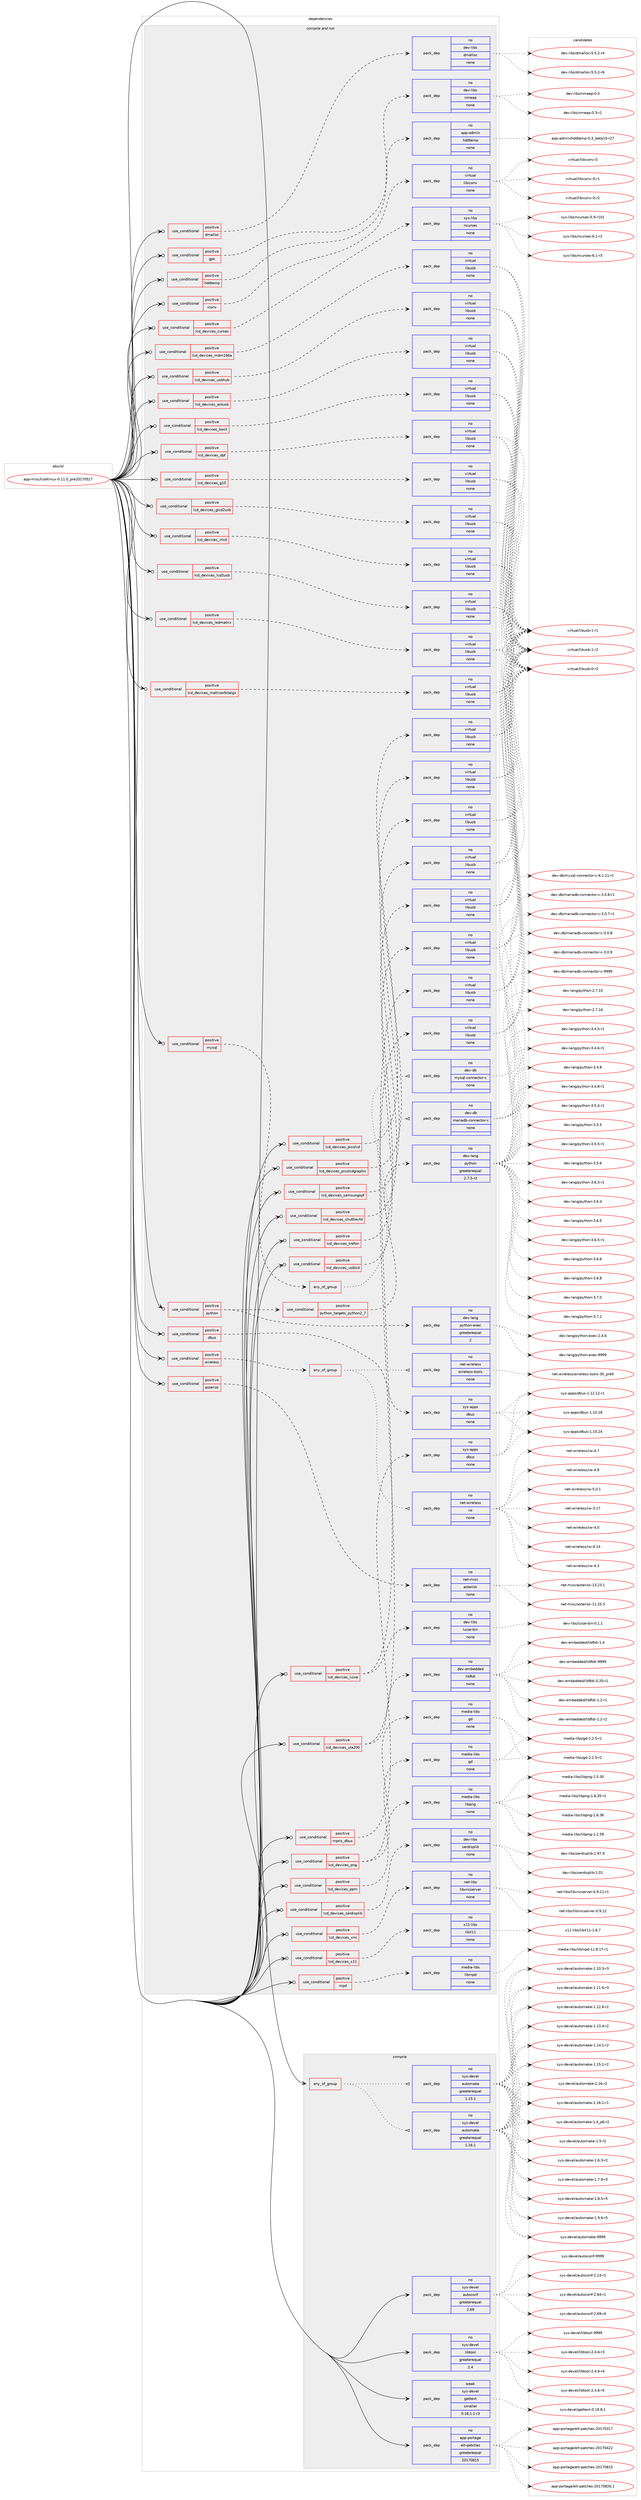 digraph prolog {

# *************
# Graph options
# *************

newrank=true;
concentrate=true;
compound=true;
graph [rankdir=LR,fontname=Helvetica,fontsize=10,ranksep=1.5];#, ranksep=2.5, nodesep=0.2];
edge  [arrowhead=vee];
node  [fontname=Helvetica,fontsize=10];

# **********
# The ebuild
# **********

subgraph cluster_leftcol {
color=gray;
rank=same;
label=<<i>ebuild</i>>;
id [label="app-misc/lcd4linux-0.11.0_pre20170527", color=red, width=4, href="../app-misc/lcd4linux-0.11.0_pre20170527.svg"];
}

# ****************
# The dependencies
# ****************

subgraph cluster_midcol {
color=gray;
label=<<i>dependencies</i>>;
subgraph cluster_compile {
fillcolor="#eeeeee";
style=filled;
label=<<i>compile</i>>;
subgraph any19681 {
dependency1299540 [label=<<TABLE BORDER="0" CELLBORDER="1" CELLSPACING="0" CELLPADDING="4"><TR><TD CELLPADDING="10">any_of_group</TD></TR></TABLE>>, shape=none, color=red];subgraph pack925886 {
dependency1299541 [label=<<TABLE BORDER="0" CELLBORDER="1" CELLSPACING="0" CELLPADDING="4" WIDTH="220"><TR><TD ROWSPAN="6" CELLPADDING="30">pack_dep</TD></TR><TR><TD WIDTH="110">no</TD></TR><TR><TD>sys-devel</TD></TR><TR><TD>automake</TD></TR><TR><TD>greaterequal</TD></TR><TR><TD>1.16.1</TD></TR></TABLE>>, shape=none, color=blue];
}
dependency1299540:e -> dependency1299541:w [weight=20,style="dotted",arrowhead="oinv"];
subgraph pack925887 {
dependency1299542 [label=<<TABLE BORDER="0" CELLBORDER="1" CELLSPACING="0" CELLPADDING="4" WIDTH="220"><TR><TD ROWSPAN="6" CELLPADDING="30">pack_dep</TD></TR><TR><TD WIDTH="110">no</TD></TR><TR><TD>sys-devel</TD></TR><TR><TD>automake</TD></TR><TR><TD>greaterequal</TD></TR><TR><TD>1.15.1</TD></TR></TABLE>>, shape=none, color=blue];
}
dependency1299540:e -> dependency1299542:w [weight=20,style="dotted",arrowhead="oinv"];
}
id:e -> dependency1299540:w [weight=20,style="solid",arrowhead="vee"];
subgraph pack925888 {
dependency1299543 [label=<<TABLE BORDER="0" CELLBORDER="1" CELLSPACING="0" CELLPADDING="4" WIDTH="220"><TR><TD ROWSPAN="6" CELLPADDING="30">pack_dep</TD></TR><TR><TD WIDTH="110">no</TD></TR><TR><TD>app-portage</TD></TR><TR><TD>elt-patches</TD></TR><TR><TD>greaterequal</TD></TR><TR><TD>20170815</TD></TR></TABLE>>, shape=none, color=blue];
}
id:e -> dependency1299543:w [weight=20,style="solid",arrowhead="vee"];
subgraph pack925889 {
dependency1299544 [label=<<TABLE BORDER="0" CELLBORDER="1" CELLSPACING="0" CELLPADDING="4" WIDTH="220"><TR><TD ROWSPAN="6" CELLPADDING="30">pack_dep</TD></TR><TR><TD WIDTH="110">no</TD></TR><TR><TD>sys-devel</TD></TR><TR><TD>autoconf</TD></TR><TR><TD>greaterequal</TD></TR><TR><TD>2.69</TD></TR></TABLE>>, shape=none, color=blue];
}
id:e -> dependency1299544:w [weight=20,style="solid",arrowhead="vee"];
subgraph pack925890 {
dependency1299545 [label=<<TABLE BORDER="0" CELLBORDER="1" CELLSPACING="0" CELLPADDING="4" WIDTH="220"><TR><TD ROWSPAN="6" CELLPADDING="30">pack_dep</TD></TR><TR><TD WIDTH="110">no</TD></TR><TR><TD>sys-devel</TD></TR><TR><TD>libtool</TD></TR><TR><TD>greaterequal</TD></TR><TR><TD>2.4</TD></TR></TABLE>>, shape=none, color=blue];
}
id:e -> dependency1299545:w [weight=20,style="solid",arrowhead="vee"];
subgraph pack925891 {
dependency1299546 [label=<<TABLE BORDER="0" CELLBORDER="1" CELLSPACING="0" CELLPADDING="4" WIDTH="220"><TR><TD ROWSPAN="6" CELLPADDING="30">pack_dep</TD></TR><TR><TD WIDTH="110">weak</TD></TR><TR><TD>sys-devel</TD></TR><TR><TD>gettext</TD></TR><TR><TD>smaller</TD></TR><TR><TD>0.18.1.1-r3</TD></TR></TABLE>>, shape=none, color=blue];
}
id:e -> dependency1299546:w [weight=20,style="solid",arrowhead="vee"];
}
subgraph cluster_compileandrun {
fillcolor="#eeeeee";
style=filled;
label=<<i>compile and run</i>>;
subgraph cond353431 {
dependency1299547 [label=<<TABLE BORDER="0" CELLBORDER="1" CELLSPACING="0" CELLPADDING="4"><TR><TD ROWSPAN="3" CELLPADDING="10">use_conditional</TD></TR><TR><TD>positive</TD></TR><TR><TD>asterisk</TD></TR></TABLE>>, shape=none, color=red];
subgraph pack925892 {
dependency1299548 [label=<<TABLE BORDER="0" CELLBORDER="1" CELLSPACING="0" CELLPADDING="4" WIDTH="220"><TR><TD ROWSPAN="6" CELLPADDING="30">pack_dep</TD></TR><TR><TD WIDTH="110">no</TD></TR><TR><TD>net-misc</TD></TR><TR><TD>asterisk</TD></TR><TR><TD>none</TD></TR><TR><TD></TD></TR></TABLE>>, shape=none, color=blue];
}
dependency1299547:e -> dependency1299548:w [weight=20,style="dashed",arrowhead="vee"];
}
id:e -> dependency1299547:w [weight=20,style="solid",arrowhead="odotvee"];
subgraph cond353432 {
dependency1299549 [label=<<TABLE BORDER="0" CELLBORDER="1" CELLSPACING="0" CELLPADDING="4"><TR><TD ROWSPAN="3" CELLPADDING="10">use_conditional</TD></TR><TR><TD>positive</TD></TR><TR><TD>dbus</TD></TR></TABLE>>, shape=none, color=red];
subgraph pack925893 {
dependency1299550 [label=<<TABLE BORDER="0" CELLBORDER="1" CELLSPACING="0" CELLPADDING="4" WIDTH="220"><TR><TD ROWSPAN="6" CELLPADDING="30">pack_dep</TD></TR><TR><TD WIDTH="110">no</TD></TR><TR><TD>sys-apps</TD></TR><TR><TD>dbus</TD></TR><TR><TD>none</TD></TR><TR><TD></TD></TR></TABLE>>, shape=none, color=blue];
}
dependency1299549:e -> dependency1299550:w [weight=20,style="dashed",arrowhead="vee"];
}
id:e -> dependency1299549:w [weight=20,style="solid",arrowhead="odotvee"];
subgraph cond353433 {
dependency1299551 [label=<<TABLE BORDER="0" CELLBORDER="1" CELLSPACING="0" CELLPADDING="4"><TR><TD ROWSPAN="3" CELLPADDING="10">use_conditional</TD></TR><TR><TD>positive</TD></TR><TR><TD>dmalloc</TD></TR></TABLE>>, shape=none, color=red];
subgraph pack925894 {
dependency1299552 [label=<<TABLE BORDER="0" CELLBORDER="1" CELLSPACING="0" CELLPADDING="4" WIDTH="220"><TR><TD ROWSPAN="6" CELLPADDING="30">pack_dep</TD></TR><TR><TD WIDTH="110">no</TD></TR><TR><TD>dev-libs</TD></TR><TR><TD>dmalloc</TD></TR><TR><TD>none</TD></TR><TR><TD></TD></TR></TABLE>>, shape=none, color=blue];
}
dependency1299551:e -> dependency1299552:w [weight=20,style="dashed",arrowhead="vee"];
}
id:e -> dependency1299551:w [weight=20,style="solid",arrowhead="odotvee"];
subgraph cond353434 {
dependency1299553 [label=<<TABLE BORDER="0" CELLBORDER="1" CELLSPACING="0" CELLPADDING="4"><TR><TD ROWSPAN="3" CELLPADDING="10">use_conditional</TD></TR><TR><TD>positive</TD></TR><TR><TD>gps</TD></TR></TABLE>>, shape=none, color=red];
subgraph pack925895 {
dependency1299554 [label=<<TABLE BORDER="0" CELLBORDER="1" CELLSPACING="0" CELLPADDING="4" WIDTH="220"><TR><TD ROWSPAN="6" CELLPADDING="30">pack_dep</TD></TR><TR><TD WIDTH="110">no</TD></TR><TR><TD>dev-libs</TD></TR><TR><TD>nmeap</TD></TR><TR><TD>none</TD></TR><TR><TD></TD></TR></TABLE>>, shape=none, color=blue];
}
dependency1299553:e -> dependency1299554:w [weight=20,style="dashed",arrowhead="vee"];
}
id:e -> dependency1299553:w [weight=20,style="solid",arrowhead="odotvee"];
subgraph cond353435 {
dependency1299555 [label=<<TABLE BORDER="0" CELLBORDER="1" CELLSPACING="0" CELLPADDING="4"><TR><TD ROWSPAN="3" CELLPADDING="10">use_conditional</TD></TR><TR><TD>positive</TD></TR><TR><TD>hddtemp</TD></TR></TABLE>>, shape=none, color=red];
subgraph pack925896 {
dependency1299556 [label=<<TABLE BORDER="0" CELLBORDER="1" CELLSPACING="0" CELLPADDING="4" WIDTH="220"><TR><TD ROWSPAN="6" CELLPADDING="30">pack_dep</TD></TR><TR><TD WIDTH="110">no</TD></TR><TR><TD>app-admin</TD></TR><TR><TD>hddtemp</TD></TR><TR><TD>none</TD></TR><TR><TD></TD></TR></TABLE>>, shape=none, color=blue];
}
dependency1299555:e -> dependency1299556:w [weight=20,style="dashed",arrowhead="vee"];
}
id:e -> dependency1299555:w [weight=20,style="solid",arrowhead="odotvee"];
subgraph cond353436 {
dependency1299557 [label=<<TABLE BORDER="0" CELLBORDER="1" CELLSPACING="0" CELLPADDING="4"><TR><TD ROWSPAN="3" CELLPADDING="10">use_conditional</TD></TR><TR><TD>positive</TD></TR><TR><TD>iconv</TD></TR></TABLE>>, shape=none, color=red];
subgraph pack925897 {
dependency1299558 [label=<<TABLE BORDER="0" CELLBORDER="1" CELLSPACING="0" CELLPADDING="4" WIDTH="220"><TR><TD ROWSPAN="6" CELLPADDING="30">pack_dep</TD></TR><TR><TD WIDTH="110">no</TD></TR><TR><TD>virtual</TD></TR><TR><TD>libiconv</TD></TR><TR><TD>none</TD></TR><TR><TD></TD></TR></TABLE>>, shape=none, color=blue];
}
dependency1299557:e -> dependency1299558:w [weight=20,style="dashed",arrowhead="vee"];
}
id:e -> dependency1299557:w [weight=20,style="solid",arrowhead="odotvee"];
subgraph cond353437 {
dependency1299559 [label=<<TABLE BORDER="0" CELLBORDER="1" CELLSPACING="0" CELLPADDING="4"><TR><TD ROWSPAN="3" CELLPADDING="10">use_conditional</TD></TR><TR><TD>positive</TD></TR><TR><TD>lcd_devices_astusb</TD></TR></TABLE>>, shape=none, color=red];
subgraph pack925898 {
dependency1299560 [label=<<TABLE BORDER="0" CELLBORDER="1" CELLSPACING="0" CELLPADDING="4" WIDTH="220"><TR><TD ROWSPAN="6" CELLPADDING="30">pack_dep</TD></TR><TR><TD WIDTH="110">no</TD></TR><TR><TD>virtual</TD></TR><TR><TD>libusb</TD></TR><TR><TD>none</TD></TR><TR><TD></TD></TR></TABLE>>, shape=none, color=blue];
}
dependency1299559:e -> dependency1299560:w [weight=20,style="dashed",arrowhead="vee"];
}
id:e -> dependency1299559:w [weight=20,style="solid",arrowhead="odotvee"];
subgraph cond353438 {
dependency1299561 [label=<<TABLE BORDER="0" CELLBORDER="1" CELLSPACING="0" CELLPADDING="4"><TR><TD ROWSPAN="3" CELLPADDING="10">use_conditional</TD></TR><TR><TD>positive</TD></TR><TR><TD>lcd_devices_bwct</TD></TR></TABLE>>, shape=none, color=red];
subgraph pack925899 {
dependency1299562 [label=<<TABLE BORDER="0" CELLBORDER="1" CELLSPACING="0" CELLPADDING="4" WIDTH="220"><TR><TD ROWSPAN="6" CELLPADDING="30">pack_dep</TD></TR><TR><TD WIDTH="110">no</TD></TR><TR><TD>virtual</TD></TR><TR><TD>libusb</TD></TR><TR><TD>none</TD></TR><TR><TD></TD></TR></TABLE>>, shape=none, color=blue];
}
dependency1299561:e -> dependency1299562:w [weight=20,style="dashed",arrowhead="vee"];
}
id:e -> dependency1299561:w [weight=20,style="solid",arrowhead="odotvee"];
subgraph cond353439 {
dependency1299563 [label=<<TABLE BORDER="0" CELLBORDER="1" CELLSPACING="0" CELLPADDING="4"><TR><TD ROWSPAN="3" CELLPADDING="10">use_conditional</TD></TR><TR><TD>positive</TD></TR><TR><TD>lcd_devices_curses</TD></TR></TABLE>>, shape=none, color=red];
subgraph pack925900 {
dependency1299564 [label=<<TABLE BORDER="0" CELLBORDER="1" CELLSPACING="0" CELLPADDING="4" WIDTH="220"><TR><TD ROWSPAN="6" CELLPADDING="30">pack_dep</TD></TR><TR><TD WIDTH="110">no</TD></TR><TR><TD>sys-libs</TD></TR><TR><TD>ncurses</TD></TR><TR><TD>none</TD></TR><TR><TD></TD></TR></TABLE>>, shape=none, color=blue];
}
dependency1299563:e -> dependency1299564:w [weight=20,style="dashed",arrowhead="vee"];
}
id:e -> dependency1299563:w [weight=20,style="solid",arrowhead="odotvee"];
subgraph cond353440 {
dependency1299565 [label=<<TABLE BORDER="0" CELLBORDER="1" CELLSPACING="0" CELLPADDING="4"><TR><TD ROWSPAN="3" CELLPADDING="10">use_conditional</TD></TR><TR><TD>positive</TD></TR><TR><TD>lcd_devices_dpf</TD></TR></TABLE>>, shape=none, color=red];
subgraph pack925901 {
dependency1299566 [label=<<TABLE BORDER="0" CELLBORDER="1" CELLSPACING="0" CELLPADDING="4" WIDTH="220"><TR><TD ROWSPAN="6" CELLPADDING="30">pack_dep</TD></TR><TR><TD WIDTH="110">no</TD></TR><TR><TD>virtual</TD></TR><TR><TD>libusb</TD></TR><TR><TD>none</TD></TR><TR><TD></TD></TR></TABLE>>, shape=none, color=blue];
}
dependency1299565:e -> dependency1299566:w [weight=20,style="dashed",arrowhead="vee"];
}
id:e -> dependency1299565:w [weight=20,style="solid",arrowhead="odotvee"];
subgraph cond353441 {
dependency1299567 [label=<<TABLE BORDER="0" CELLBORDER="1" CELLSPACING="0" CELLPADDING="4"><TR><TD ROWSPAN="3" CELLPADDING="10">use_conditional</TD></TR><TR><TD>positive</TD></TR><TR><TD>lcd_devices_g15</TD></TR></TABLE>>, shape=none, color=red];
subgraph pack925902 {
dependency1299568 [label=<<TABLE BORDER="0" CELLBORDER="1" CELLSPACING="0" CELLPADDING="4" WIDTH="220"><TR><TD ROWSPAN="6" CELLPADDING="30">pack_dep</TD></TR><TR><TD WIDTH="110">no</TD></TR><TR><TD>virtual</TD></TR><TR><TD>libusb</TD></TR><TR><TD>none</TD></TR><TR><TD></TD></TR></TABLE>>, shape=none, color=blue];
}
dependency1299567:e -> dependency1299568:w [weight=20,style="dashed",arrowhead="vee"];
}
id:e -> dependency1299567:w [weight=20,style="solid",arrowhead="odotvee"];
subgraph cond353442 {
dependency1299569 [label=<<TABLE BORDER="0" CELLBORDER="1" CELLSPACING="0" CELLPADDING="4"><TR><TD ROWSPAN="3" CELLPADDING="10">use_conditional</TD></TR><TR><TD>positive</TD></TR><TR><TD>lcd_devices_glcd2usb</TD></TR></TABLE>>, shape=none, color=red];
subgraph pack925903 {
dependency1299570 [label=<<TABLE BORDER="0" CELLBORDER="1" CELLSPACING="0" CELLPADDING="4" WIDTH="220"><TR><TD ROWSPAN="6" CELLPADDING="30">pack_dep</TD></TR><TR><TD WIDTH="110">no</TD></TR><TR><TD>virtual</TD></TR><TR><TD>libusb</TD></TR><TR><TD>none</TD></TR><TR><TD></TD></TR></TABLE>>, shape=none, color=blue];
}
dependency1299569:e -> dependency1299570:w [weight=20,style="dashed",arrowhead="vee"];
}
id:e -> dependency1299569:w [weight=20,style="solid",arrowhead="odotvee"];
subgraph cond353443 {
dependency1299571 [label=<<TABLE BORDER="0" CELLBORDER="1" CELLSPACING="0" CELLPADDING="4"><TR><TD ROWSPAN="3" CELLPADDING="10">use_conditional</TD></TR><TR><TD>positive</TD></TR><TR><TD>lcd_devices_irlcd</TD></TR></TABLE>>, shape=none, color=red];
subgraph pack925904 {
dependency1299572 [label=<<TABLE BORDER="0" CELLBORDER="1" CELLSPACING="0" CELLPADDING="4" WIDTH="220"><TR><TD ROWSPAN="6" CELLPADDING="30">pack_dep</TD></TR><TR><TD WIDTH="110">no</TD></TR><TR><TD>virtual</TD></TR><TR><TD>libusb</TD></TR><TR><TD>none</TD></TR><TR><TD></TD></TR></TABLE>>, shape=none, color=blue];
}
dependency1299571:e -> dependency1299572:w [weight=20,style="dashed",arrowhead="vee"];
}
id:e -> dependency1299571:w [weight=20,style="solid",arrowhead="odotvee"];
subgraph cond353444 {
dependency1299573 [label=<<TABLE BORDER="0" CELLBORDER="1" CELLSPACING="0" CELLPADDING="4"><TR><TD ROWSPAN="3" CELLPADDING="10">use_conditional</TD></TR><TR><TD>positive</TD></TR><TR><TD>lcd_devices_lcd2usb</TD></TR></TABLE>>, shape=none, color=red];
subgraph pack925905 {
dependency1299574 [label=<<TABLE BORDER="0" CELLBORDER="1" CELLSPACING="0" CELLPADDING="4" WIDTH="220"><TR><TD ROWSPAN="6" CELLPADDING="30">pack_dep</TD></TR><TR><TD WIDTH="110">no</TD></TR><TR><TD>virtual</TD></TR><TR><TD>libusb</TD></TR><TR><TD>none</TD></TR><TR><TD></TD></TR></TABLE>>, shape=none, color=blue];
}
dependency1299573:e -> dependency1299574:w [weight=20,style="dashed",arrowhead="vee"];
}
id:e -> dependency1299573:w [weight=20,style="solid",arrowhead="odotvee"];
subgraph cond353445 {
dependency1299575 [label=<<TABLE BORDER="0" CELLBORDER="1" CELLSPACING="0" CELLPADDING="4"><TR><TD ROWSPAN="3" CELLPADDING="10">use_conditional</TD></TR><TR><TD>positive</TD></TR><TR><TD>lcd_devices_ledmatrix</TD></TR></TABLE>>, shape=none, color=red];
subgraph pack925906 {
dependency1299576 [label=<<TABLE BORDER="0" CELLBORDER="1" CELLSPACING="0" CELLPADDING="4" WIDTH="220"><TR><TD ROWSPAN="6" CELLPADDING="30">pack_dep</TD></TR><TR><TD WIDTH="110">no</TD></TR><TR><TD>virtual</TD></TR><TR><TD>libusb</TD></TR><TR><TD>none</TD></TR><TR><TD></TD></TR></TABLE>>, shape=none, color=blue];
}
dependency1299575:e -> dependency1299576:w [weight=20,style="dashed",arrowhead="vee"];
}
id:e -> dependency1299575:w [weight=20,style="solid",arrowhead="odotvee"];
subgraph cond353446 {
dependency1299577 [label=<<TABLE BORDER="0" CELLBORDER="1" CELLSPACING="0" CELLPADDING="4"><TR><TD ROWSPAN="3" CELLPADDING="10">use_conditional</TD></TR><TR><TD>positive</TD></TR><TR><TD>lcd_devices_luise</TD></TR></TABLE>>, shape=none, color=red];
subgraph pack925907 {
dependency1299578 [label=<<TABLE BORDER="0" CELLBORDER="1" CELLSPACING="0" CELLPADDING="4" WIDTH="220"><TR><TD ROWSPAN="6" CELLPADDING="30">pack_dep</TD></TR><TR><TD WIDTH="110">no</TD></TR><TR><TD>dev-libs</TD></TR><TR><TD>luise-bin</TD></TR><TR><TD>none</TD></TR><TR><TD></TD></TR></TABLE>>, shape=none, color=blue];
}
dependency1299577:e -> dependency1299578:w [weight=20,style="dashed",arrowhead="vee"];
subgraph pack925908 {
dependency1299579 [label=<<TABLE BORDER="0" CELLBORDER="1" CELLSPACING="0" CELLPADDING="4" WIDTH="220"><TR><TD ROWSPAN="6" CELLPADDING="30">pack_dep</TD></TR><TR><TD WIDTH="110">no</TD></TR><TR><TD>virtual</TD></TR><TR><TD>libusb</TD></TR><TR><TD>none</TD></TR><TR><TD></TD></TR></TABLE>>, shape=none, color=blue];
}
dependency1299577:e -> dependency1299579:w [weight=20,style="dashed",arrowhead="vee"];
}
id:e -> dependency1299577:w [weight=20,style="solid",arrowhead="odotvee"];
subgraph cond353447 {
dependency1299580 [label=<<TABLE BORDER="0" CELLBORDER="1" CELLSPACING="0" CELLPADDING="4"><TR><TD ROWSPAN="3" CELLPADDING="10">use_conditional</TD></TR><TR><TD>positive</TD></TR><TR><TD>lcd_devices_matrixorbitalgx</TD></TR></TABLE>>, shape=none, color=red];
subgraph pack925909 {
dependency1299581 [label=<<TABLE BORDER="0" CELLBORDER="1" CELLSPACING="0" CELLPADDING="4" WIDTH="220"><TR><TD ROWSPAN="6" CELLPADDING="30">pack_dep</TD></TR><TR><TD WIDTH="110">no</TD></TR><TR><TD>virtual</TD></TR><TR><TD>libusb</TD></TR><TR><TD>none</TD></TR><TR><TD></TD></TR></TABLE>>, shape=none, color=blue];
}
dependency1299580:e -> dependency1299581:w [weight=20,style="dashed",arrowhead="vee"];
}
id:e -> dependency1299580:w [weight=20,style="solid",arrowhead="odotvee"];
subgraph cond353448 {
dependency1299582 [label=<<TABLE BORDER="0" CELLBORDER="1" CELLSPACING="0" CELLPADDING="4"><TR><TD ROWSPAN="3" CELLPADDING="10">use_conditional</TD></TR><TR><TD>positive</TD></TR><TR><TD>lcd_devices_mdm166a</TD></TR></TABLE>>, shape=none, color=red];
subgraph pack925910 {
dependency1299583 [label=<<TABLE BORDER="0" CELLBORDER="1" CELLSPACING="0" CELLPADDING="4" WIDTH="220"><TR><TD ROWSPAN="6" CELLPADDING="30">pack_dep</TD></TR><TR><TD WIDTH="110">no</TD></TR><TR><TD>virtual</TD></TR><TR><TD>libusb</TD></TR><TR><TD>none</TD></TR><TR><TD></TD></TR></TABLE>>, shape=none, color=blue];
}
dependency1299582:e -> dependency1299583:w [weight=20,style="dashed",arrowhead="vee"];
}
id:e -> dependency1299582:w [weight=20,style="solid",arrowhead="odotvee"];
subgraph cond353449 {
dependency1299584 [label=<<TABLE BORDER="0" CELLBORDER="1" CELLSPACING="0" CELLPADDING="4"><TR><TD ROWSPAN="3" CELLPADDING="10">use_conditional</TD></TR><TR><TD>positive</TD></TR><TR><TD>lcd_devices_picolcd</TD></TR></TABLE>>, shape=none, color=red];
subgraph pack925911 {
dependency1299585 [label=<<TABLE BORDER="0" CELLBORDER="1" CELLSPACING="0" CELLPADDING="4" WIDTH="220"><TR><TD ROWSPAN="6" CELLPADDING="30">pack_dep</TD></TR><TR><TD WIDTH="110">no</TD></TR><TR><TD>virtual</TD></TR><TR><TD>libusb</TD></TR><TR><TD>none</TD></TR><TR><TD></TD></TR></TABLE>>, shape=none, color=blue];
}
dependency1299584:e -> dependency1299585:w [weight=20,style="dashed",arrowhead="vee"];
}
id:e -> dependency1299584:w [weight=20,style="solid",arrowhead="odotvee"];
subgraph cond353450 {
dependency1299586 [label=<<TABLE BORDER="0" CELLBORDER="1" CELLSPACING="0" CELLPADDING="4"><TR><TD ROWSPAN="3" CELLPADDING="10">use_conditional</TD></TR><TR><TD>positive</TD></TR><TR><TD>lcd_devices_picolcdgraphic</TD></TR></TABLE>>, shape=none, color=red];
subgraph pack925912 {
dependency1299587 [label=<<TABLE BORDER="0" CELLBORDER="1" CELLSPACING="0" CELLPADDING="4" WIDTH="220"><TR><TD ROWSPAN="6" CELLPADDING="30">pack_dep</TD></TR><TR><TD WIDTH="110">no</TD></TR><TR><TD>virtual</TD></TR><TR><TD>libusb</TD></TR><TR><TD>none</TD></TR><TR><TD></TD></TR></TABLE>>, shape=none, color=blue];
}
dependency1299586:e -> dependency1299587:w [weight=20,style="dashed",arrowhead="vee"];
}
id:e -> dependency1299586:w [weight=20,style="solid",arrowhead="odotvee"];
subgraph cond353451 {
dependency1299588 [label=<<TABLE BORDER="0" CELLBORDER="1" CELLSPACING="0" CELLPADDING="4"><TR><TD ROWSPAN="3" CELLPADDING="10">use_conditional</TD></TR><TR><TD>positive</TD></TR><TR><TD>lcd_devices_png</TD></TR></TABLE>>, shape=none, color=red];
subgraph pack925913 {
dependency1299589 [label=<<TABLE BORDER="0" CELLBORDER="1" CELLSPACING="0" CELLPADDING="4" WIDTH="220"><TR><TD ROWSPAN="6" CELLPADDING="30">pack_dep</TD></TR><TR><TD WIDTH="110">no</TD></TR><TR><TD>media-libs</TD></TR><TR><TD>gd</TD></TR><TR><TD>none</TD></TR><TR><TD></TD></TR></TABLE>>, shape=none, color=blue];
}
dependency1299588:e -> dependency1299589:w [weight=20,style="dashed",arrowhead="vee"];
subgraph pack925914 {
dependency1299590 [label=<<TABLE BORDER="0" CELLBORDER="1" CELLSPACING="0" CELLPADDING="4" WIDTH="220"><TR><TD ROWSPAN="6" CELLPADDING="30">pack_dep</TD></TR><TR><TD WIDTH="110">no</TD></TR><TR><TD>media-libs</TD></TR><TR><TD>libpng</TD></TR><TR><TD>none</TD></TR><TR><TD></TD></TR></TABLE>>, shape=none, color=blue];
}
dependency1299588:e -> dependency1299590:w [weight=20,style="dashed",arrowhead="vee"];
}
id:e -> dependency1299588:w [weight=20,style="solid",arrowhead="odotvee"];
subgraph cond353452 {
dependency1299591 [label=<<TABLE BORDER="0" CELLBORDER="1" CELLSPACING="0" CELLPADDING="4"><TR><TD ROWSPAN="3" CELLPADDING="10">use_conditional</TD></TR><TR><TD>positive</TD></TR><TR><TD>lcd_devices_ppm</TD></TR></TABLE>>, shape=none, color=red];
subgraph pack925915 {
dependency1299592 [label=<<TABLE BORDER="0" CELLBORDER="1" CELLSPACING="0" CELLPADDING="4" WIDTH="220"><TR><TD ROWSPAN="6" CELLPADDING="30">pack_dep</TD></TR><TR><TD WIDTH="110">no</TD></TR><TR><TD>media-libs</TD></TR><TR><TD>gd</TD></TR><TR><TD>none</TD></TR><TR><TD></TD></TR></TABLE>>, shape=none, color=blue];
}
dependency1299591:e -> dependency1299592:w [weight=20,style="dashed",arrowhead="vee"];
}
id:e -> dependency1299591:w [weight=20,style="solid",arrowhead="odotvee"];
subgraph cond353453 {
dependency1299593 [label=<<TABLE BORDER="0" CELLBORDER="1" CELLSPACING="0" CELLPADDING="4"><TR><TD ROWSPAN="3" CELLPADDING="10">use_conditional</TD></TR><TR><TD>positive</TD></TR><TR><TD>lcd_devices_samsungspf</TD></TR></TABLE>>, shape=none, color=red];
subgraph pack925916 {
dependency1299594 [label=<<TABLE BORDER="0" CELLBORDER="1" CELLSPACING="0" CELLPADDING="4" WIDTH="220"><TR><TD ROWSPAN="6" CELLPADDING="30">pack_dep</TD></TR><TR><TD WIDTH="110">no</TD></TR><TR><TD>virtual</TD></TR><TR><TD>libusb</TD></TR><TR><TD>none</TD></TR><TR><TD></TD></TR></TABLE>>, shape=none, color=blue];
}
dependency1299593:e -> dependency1299594:w [weight=20,style="dashed",arrowhead="vee"];
}
id:e -> dependency1299593:w [weight=20,style="solid",arrowhead="odotvee"];
subgraph cond353454 {
dependency1299595 [label=<<TABLE BORDER="0" CELLBORDER="1" CELLSPACING="0" CELLPADDING="4"><TR><TD ROWSPAN="3" CELLPADDING="10">use_conditional</TD></TR><TR><TD>positive</TD></TR><TR><TD>lcd_devices_serdisplib</TD></TR></TABLE>>, shape=none, color=red];
subgraph pack925917 {
dependency1299596 [label=<<TABLE BORDER="0" CELLBORDER="1" CELLSPACING="0" CELLPADDING="4" WIDTH="220"><TR><TD ROWSPAN="6" CELLPADDING="30">pack_dep</TD></TR><TR><TD WIDTH="110">no</TD></TR><TR><TD>dev-libs</TD></TR><TR><TD>serdisplib</TD></TR><TR><TD>none</TD></TR><TR><TD></TD></TR></TABLE>>, shape=none, color=blue];
}
dependency1299595:e -> dependency1299596:w [weight=20,style="dashed",arrowhead="vee"];
}
id:e -> dependency1299595:w [weight=20,style="solid",arrowhead="odotvee"];
subgraph cond353455 {
dependency1299597 [label=<<TABLE BORDER="0" CELLBORDER="1" CELLSPACING="0" CELLPADDING="4"><TR><TD ROWSPAN="3" CELLPADDING="10">use_conditional</TD></TR><TR><TD>positive</TD></TR><TR><TD>lcd_devices_shuttlevfd</TD></TR></TABLE>>, shape=none, color=red];
subgraph pack925918 {
dependency1299598 [label=<<TABLE BORDER="0" CELLBORDER="1" CELLSPACING="0" CELLPADDING="4" WIDTH="220"><TR><TD ROWSPAN="6" CELLPADDING="30">pack_dep</TD></TR><TR><TD WIDTH="110">no</TD></TR><TR><TD>virtual</TD></TR><TR><TD>libusb</TD></TR><TR><TD>none</TD></TR><TR><TD></TD></TR></TABLE>>, shape=none, color=blue];
}
dependency1299597:e -> dependency1299598:w [weight=20,style="dashed",arrowhead="vee"];
}
id:e -> dependency1299597:w [weight=20,style="solid",arrowhead="odotvee"];
subgraph cond353456 {
dependency1299599 [label=<<TABLE BORDER="0" CELLBORDER="1" CELLSPACING="0" CELLPADDING="4"><TR><TD ROWSPAN="3" CELLPADDING="10">use_conditional</TD></TR><TR><TD>positive</TD></TR><TR><TD>lcd_devices_trefon</TD></TR></TABLE>>, shape=none, color=red];
subgraph pack925919 {
dependency1299600 [label=<<TABLE BORDER="0" CELLBORDER="1" CELLSPACING="0" CELLPADDING="4" WIDTH="220"><TR><TD ROWSPAN="6" CELLPADDING="30">pack_dep</TD></TR><TR><TD WIDTH="110">no</TD></TR><TR><TD>virtual</TD></TR><TR><TD>libusb</TD></TR><TR><TD>none</TD></TR><TR><TD></TD></TR></TABLE>>, shape=none, color=blue];
}
dependency1299599:e -> dependency1299600:w [weight=20,style="dashed",arrowhead="vee"];
}
id:e -> dependency1299599:w [weight=20,style="solid",arrowhead="odotvee"];
subgraph cond353457 {
dependency1299601 [label=<<TABLE BORDER="0" CELLBORDER="1" CELLSPACING="0" CELLPADDING="4"><TR><TD ROWSPAN="3" CELLPADDING="10">use_conditional</TD></TR><TR><TD>positive</TD></TR><TR><TD>lcd_devices_ula200</TD></TR></TABLE>>, shape=none, color=red];
subgraph pack925920 {
dependency1299602 [label=<<TABLE BORDER="0" CELLBORDER="1" CELLSPACING="0" CELLPADDING="4" WIDTH="220"><TR><TD ROWSPAN="6" CELLPADDING="30">pack_dep</TD></TR><TR><TD WIDTH="110">no</TD></TR><TR><TD>dev-embedded</TD></TR><TR><TD>libftdi</TD></TR><TR><TD>none</TD></TR><TR><TD></TD></TR></TABLE>>, shape=none, color=blue];
}
dependency1299601:e -> dependency1299602:w [weight=20,style="dashed",arrowhead="vee"];
subgraph pack925921 {
dependency1299603 [label=<<TABLE BORDER="0" CELLBORDER="1" CELLSPACING="0" CELLPADDING="4" WIDTH="220"><TR><TD ROWSPAN="6" CELLPADDING="30">pack_dep</TD></TR><TR><TD WIDTH="110">no</TD></TR><TR><TD>virtual</TD></TR><TR><TD>libusb</TD></TR><TR><TD>none</TD></TR><TR><TD></TD></TR></TABLE>>, shape=none, color=blue];
}
dependency1299601:e -> dependency1299603:w [weight=20,style="dashed",arrowhead="vee"];
}
id:e -> dependency1299601:w [weight=20,style="solid",arrowhead="odotvee"];
subgraph cond353458 {
dependency1299604 [label=<<TABLE BORDER="0" CELLBORDER="1" CELLSPACING="0" CELLPADDING="4"><TR><TD ROWSPAN="3" CELLPADDING="10">use_conditional</TD></TR><TR><TD>positive</TD></TR><TR><TD>lcd_devices_usbhub</TD></TR></TABLE>>, shape=none, color=red];
subgraph pack925922 {
dependency1299605 [label=<<TABLE BORDER="0" CELLBORDER="1" CELLSPACING="0" CELLPADDING="4" WIDTH="220"><TR><TD ROWSPAN="6" CELLPADDING="30">pack_dep</TD></TR><TR><TD WIDTH="110">no</TD></TR><TR><TD>virtual</TD></TR><TR><TD>libusb</TD></TR><TR><TD>none</TD></TR><TR><TD></TD></TR></TABLE>>, shape=none, color=blue];
}
dependency1299604:e -> dependency1299605:w [weight=20,style="dashed",arrowhead="vee"];
}
id:e -> dependency1299604:w [weight=20,style="solid",arrowhead="odotvee"];
subgraph cond353459 {
dependency1299606 [label=<<TABLE BORDER="0" CELLBORDER="1" CELLSPACING="0" CELLPADDING="4"><TR><TD ROWSPAN="3" CELLPADDING="10">use_conditional</TD></TR><TR><TD>positive</TD></TR><TR><TD>lcd_devices_usblcd</TD></TR></TABLE>>, shape=none, color=red];
subgraph pack925923 {
dependency1299607 [label=<<TABLE BORDER="0" CELLBORDER="1" CELLSPACING="0" CELLPADDING="4" WIDTH="220"><TR><TD ROWSPAN="6" CELLPADDING="30">pack_dep</TD></TR><TR><TD WIDTH="110">no</TD></TR><TR><TD>virtual</TD></TR><TR><TD>libusb</TD></TR><TR><TD>none</TD></TR><TR><TD></TD></TR></TABLE>>, shape=none, color=blue];
}
dependency1299606:e -> dependency1299607:w [weight=20,style="dashed",arrowhead="vee"];
}
id:e -> dependency1299606:w [weight=20,style="solid",arrowhead="odotvee"];
subgraph cond353460 {
dependency1299608 [label=<<TABLE BORDER="0" CELLBORDER="1" CELLSPACING="0" CELLPADDING="4"><TR><TD ROWSPAN="3" CELLPADDING="10">use_conditional</TD></TR><TR><TD>positive</TD></TR><TR><TD>lcd_devices_vnc</TD></TR></TABLE>>, shape=none, color=red];
subgraph pack925924 {
dependency1299609 [label=<<TABLE BORDER="0" CELLBORDER="1" CELLSPACING="0" CELLPADDING="4" WIDTH="220"><TR><TD ROWSPAN="6" CELLPADDING="30">pack_dep</TD></TR><TR><TD WIDTH="110">no</TD></TR><TR><TD>net-libs</TD></TR><TR><TD>libvncserver</TD></TR><TR><TD>none</TD></TR><TR><TD></TD></TR></TABLE>>, shape=none, color=blue];
}
dependency1299608:e -> dependency1299609:w [weight=20,style="dashed",arrowhead="vee"];
}
id:e -> dependency1299608:w [weight=20,style="solid",arrowhead="odotvee"];
subgraph cond353461 {
dependency1299610 [label=<<TABLE BORDER="0" CELLBORDER="1" CELLSPACING="0" CELLPADDING="4"><TR><TD ROWSPAN="3" CELLPADDING="10">use_conditional</TD></TR><TR><TD>positive</TD></TR><TR><TD>lcd_devices_x11</TD></TR></TABLE>>, shape=none, color=red];
subgraph pack925925 {
dependency1299611 [label=<<TABLE BORDER="0" CELLBORDER="1" CELLSPACING="0" CELLPADDING="4" WIDTH="220"><TR><TD ROWSPAN="6" CELLPADDING="30">pack_dep</TD></TR><TR><TD WIDTH="110">no</TD></TR><TR><TD>x11-libs</TD></TR><TR><TD>libX11</TD></TR><TR><TD>none</TD></TR><TR><TD></TD></TR></TABLE>>, shape=none, color=blue];
}
dependency1299610:e -> dependency1299611:w [weight=20,style="dashed",arrowhead="vee"];
}
id:e -> dependency1299610:w [weight=20,style="solid",arrowhead="odotvee"];
subgraph cond353462 {
dependency1299612 [label=<<TABLE BORDER="0" CELLBORDER="1" CELLSPACING="0" CELLPADDING="4"><TR><TD ROWSPAN="3" CELLPADDING="10">use_conditional</TD></TR><TR><TD>positive</TD></TR><TR><TD>mpd</TD></TR></TABLE>>, shape=none, color=red];
subgraph pack925926 {
dependency1299613 [label=<<TABLE BORDER="0" CELLBORDER="1" CELLSPACING="0" CELLPADDING="4" WIDTH="220"><TR><TD ROWSPAN="6" CELLPADDING="30">pack_dep</TD></TR><TR><TD WIDTH="110">no</TD></TR><TR><TD>media-libs</TD></TR><TR><TD>libmpd</TD></TR><TR><TD>none</TD></TR><TR><TD></TD></TR></TABLE>>, shape=none, color=blue];
}
dependency1299612:e -> dependency1299613:w [weight=20,style="dashed",arrowhead="vee"];
}
id:e -> dependency1299612:w [weight=20,style="solid",arrowhead="odotvee"];
subgraph cond353463 {
dependency1299614 [label=<<TABLE BORDER="0" CELLBORDER="1" CELLSPACING="0" CELLPADDING="4"><TR><TD ROWSPAN="3" CELLPADDING="10">use_conditional</TD></TR><TR><TD>positive</TD></TR><TR><TD>mpris_dbus</TD></TR></TABLE>>, shape=none, color=red];
subgraph pack925927 {
dependency1299615 [label=<<TABLE BORDER="0" CELLBORDER="1" CELLSPACING="0" CELLPADDING="4" WIDTH="220"><TR><TD ROWSPAN="6" CELLPADDING="30">pack_dep</TD></TR><TR><TD WIDTH="110">no</TD></TR><TR><TD>sys-apps</TD></TR><TR><TD>dbus</TD></TR><TR><TD>none</TD></TR><TR><TD></TD></TR></TABLE>>, shape=none, color=blue];
}
dependency1299614:e -> dependency1299615:w [weight=20,style="dashed",arrowhead="vee"];
}
id:e -> dependency1299614:w [weight=20,style="solid",arrowhead="odotvee"];
subgraph cond353464 {
dependency1299616 [label=<<TABLE BORDER="0" CELLBORDER="1" CELLSPACING="0" CELLPADDING="4"><TR><TD ROWSPAN="3" CELLPADDING="10">use_conditional</TD></TR><TR><TD>positive</TD></TR><TR><TD>mysql</TD></TR></TABLE>>, shape=none, color=red];
subgraph any19682 {
dependency1299617 [label=<<TABLE BORDER="0" CELLBORDER="1" CELLSPACING="0" CELLPADDING="4"><TR><TD CELLPADDING="10">any_of_group</TD></TR></TABLE>>, shape=none, color=red];subgraph pack925928 {
dependency1299618 [label=<<TABLE BORDER="0" CELLBORDER="1" CELLSPACING="0" CELLPADDING="4" WIDTH="220"><TR><TD ROWSPAN="6" CELLPADDING="30">pack_dep</TD></TR><TR><TD WIDTH="110">no</TD></TR><TR><TD>dev-db</TD></TR><TR><TD>mariadb-connector-c</TD></TR><TR><TD>none</TD></TR><TR><TD></TD></TR></TABLE>>, shape=none, color=blue];
}
dependency1299617:e -> dependency1299618:w [weight=20,style="dotted",arrowhead="oinv"];
subgraph pack925929 {
dependency1299619 [label=<<TABLE BORDER="0" CELLBORDER="1" CELLSPACING="0" CELLPADDING="4" WIDTH="220"><TR><TD ROWSPAN="6" CELLPADDING="30">pack_dep</TD></TR><TR><TD WIDTH="110">no</TD></TR><TR><TD>dev-db</TD></TR><TR><TD>mysql-connector-c</TD></TR><TR><TD>none</TD></TR><TR><TD></TD></TR></TABLE>>, shape=none, color=blue];
}
dependency1299617:e -> dependency1299619:w [weight=20,style="dotted",arrowhead="oinv"];
}
dependency1299616:e -> dependency1299617:w [weight=20,style="dashed",arrowhead="vee"];
}
id:e -> dependency1299616:w [weight=20,style="solid",arrowhead="odotvee"];
subgraph cond353465 {
dependency1299620 [label=<<TABLE BORDER="0" CELLBORDER="1" CELLSPACING="0" CELLPADDING="4"><TR><TD ROWSPAN="3" CELLPADDING="10">use_conditional</TD></TR><TR><TD>positive</TD></TR><TR><TD>python</TD></TR></TABLE>>, shape=none, color=red];
subgraph cond353466 {
dependency1299621 [label=<<TABLE BORDER="0" CELLBORDER="1" CELLSPACING="0" CELLPADDING="4"><TR><TD ROWSPAN="3" CELLPADDING="10">use_conditional</TD></TR><TR><TD>positive</TD></TR><TR><TD>python_targets_python2_7</TD></TR></TABLE>>, shape=none, color=red];
subgraph pack925930 {
dependency1299622 [label=<<TABLE BORDER="0" CELLBORDER="1" CELLSPACING="0" CELLPADDING="4" WIDTH="220"><TR><TD ROWSPAN="6" CELLPADDING="30">pack_dep</TD></TR><TR><TD WIDTH="110">no</TD></TR><TR><TD>dev-lang</TD></TR><TR><TD>python</TD></TR><TR><TD>greaterequal</TD></TR><TR><TD>2.7.5-r2</TD></TR></TABLE>>, shape=none, color=blue];
}
dependency1299621:e -> dependency1299622:w [weight=20,style="dashed",arrowhead="vee"];
}
dependency1299620:e -> dependency1299621:w [weight=20,style="dashed",arrowhead="vee"];
subgraph pack925931 {
dependency1299623 [label=<<TABLE BORDER="0" CELLBORDER="1" CELLSPACING="0" CELLPADDING="4" WIDTH="220"><TR><TD ROWSPAN="6" CELLPADDING="30">pack_dep</TD></TR><TR><TD WIDTH="110">no</TD></TR><TR><TD>dev-lang</TD></TR><TR><TD>python-exec</TD></TR><TR><TD>greaterequal</TD></TR><TR><TD>2</TD></TR></TABLE>>, shape=none, color=blue];
}
dependency1299620:e -> dependency1299623:w [weight=20,style="dashed",arrowhead="vee"];
}
id:e -> dependency1299620:w [weight=20,style="solid",arrowhead="odotvee"];
subgraph cond353467 {
dependency1299624 [label=<<TABLE BORDER="0" CELLBORDER="1" CELLSPACING="0" CELLPADDING="4"><TR><TD ROWSPAN="3" CELLPADDING="10">use_conditional</TD></TR><TR><TD>positive</TD></TR><TR><TD>wireless</TD></TR></TABLE>>, shape=none, color=red];
subgraph any19683 {
dependency1299625 [label=<<TABLE BORDER="0" CELLBORDER="1" CELLSPACING="0" CELLPADDING="4"><TR><TD CELLPADDING="10">any_of_group</TD></TR></TABLE>>, shape=none, color=red];subgraph pack925932 {
dependency1299626 [label=<<TABLE BORDER="0" CELLBORDER="1" CELLSPACING="0" CELLPADDING="4" WIDTH="220"><TR><TD ROWSPAN="6" CELLPADDING="30">pack_dep</TD></TR><TR><TD WIDTH="110">no</TD></TR><TR><TD>net-wireless</TD></TR><TR><TD>iw</TD></TR><TR><TD>none</TD></TR><TR><TD></TD></TR></TABLE>>, shape=none, color=blue];
}
dependency1299625:e -> dependency1299626:w [weight=20,style="dotted",arrowhead="oinv"];
subgraph pack925933 {
dependency1299627 [label=<<TABLE BORDER="0" CELLBORDER="1" CELLSPACING="0" CELLPADDING="4" WIDTH="220"><TR><TD ROWSPAN="6" CELLPADDING="30">pack_dep</TD></TR><TR><TD WIDTH="110">no</TD></TR><TR><TD>net-wireless</TD></TR><TR><TD>wireless-tools</TD></TR><TR><TD>none</TD></TR><TR><TD></TD></TR></TABLE>>, shape=none, color=blue];
}
dependency1299625:e -> dependency1299627:w [weight=20,style="dotted",arrowhead="oinv"];
}
dependency1299624:e -> dependency1299625:w [weight=20,style="dashed",arrowhead="vee"];
}
id:e -> dependency1299624:w [weight=20,style="solid",arrowhead="odotvee"];
}
subgraph cluster_run {
fillcolor="#eeeeee";
style=filled;
label=<<i>run</i>>;
}
}

# **************
# The candidates
# **************

subgraph cluster_choices {
rank=same;
color=gray;
label=<<i>candidates</i>>;

subgraph choice925886 {
color=black;
nodesep=1;
choice11512111545100101118101108479711711611110997107101454946494846514511451 [label="sys-devel/automake-1.10.3-r3", color=red, width=4,href="../sys-devel/automake-1.10.3-r3.svg"];
choice11512111545100101118101108479711711611110997107101454946494946544511451 [label="sys-devel/automake-1.11.6-r3", color=red, width=4,href="../sys-devel/automake-1.11.6-r3.svg"];
choice11512111545100101118101108479711711611110997107101454946495046544511450 [label="sys-devel/automake-1.12.6-r2", color=red, width=4,href="../sys-devel/automake-1.12.6-r2.svg"];
choice11512111545100101118101108479711711611110997107101454946495146524511450 [label="sys-devel/automake-1.13.4-r2", color=red, width=4,href="../sys-devel/automake-1.13.4-r2.svg"];
choice11512111545100101118101108479711711611110997107101454946495246494511450 [label="sys-devel/automake-1.14.1-r2", color=red, width=4,href="../sys-devel/automake-1.14.1-r2.svg"];
choice11512111545100101118101108479711711611110997107101454946495346494511450 [label="sys-devel/automake-1.15.1-r2", color=red, width=4,href="../sys-devel/automake-1.15.1-r2.svg"];
choice1151211154510010111810110847971171161111099710710145494649544511450 [label="sys-devel/automake-1.16-r2", color=red, width=4,href="../sys-devel/automake-1.16-r2.svg"];
choice11512111545100101118101108479711711611110997107101454946495446494511449 [label="sys-devel/automake-1.16.1-r1", color=red, width=4,href="../sys-devel/automake-1.16.1-r1.svg"];
choice115121115451001011181011084797117116111109971071014549465295112544511450 [label="sys-devel/automake-1.4_p6-r2", color=red, width=4,href="../sys-devel/automake-1.4_p6-r2.svg"];
choice11512111545100101118101108479711711611110997107101454946534511450 [label="sys-devel/automake-1.5-r2", color=red, width=4,href="../sys-devel/automake-1.5-r2.svg"];
choice115121115451001011181011084797117116111109971071014549465446514511450 [label="sys-devel/automake-1.6.3-r2", color=red, width=4,href="../sys-devel/automake-1.6.3-r2.svg"];
choice115121115451001011181011084797117116111109971071014549465546574511451 [label="sys-devel/automake-1.7.9-r3", color=red, width=4,href="../sys-devel/automake-1.7.9-r3.svg"];
choice115121115451001011181011084797117116111109971071014549465646534511453 [label="sys-devel/automake-1.8.5-r5", color=red, width=4,href="../sys-devel/automake-1.8.5-r5.svg"];
choice115121115451001011181011084797117116111109971071014549465746544511453 [label="sys-devel/automake-1.9.6-r5", color=red, width=4,href="../sys-devel/automake-1.9.6-r5.svg"];
choice115121115451001011181011084797117116111109971071014557575757 [label="sys-devel/automake-9999", color=red, width=4,href="../sys-devel/automake-9999.svg"];
dependency1299541:e -> choice11512111545100101118101108479711711611110997107101454946494846514511451:w [style=dotted,weight="100"];
dependency1299541:e -> choice11512111545100101118101108479711711611110997107101454946494946544511451:w [style=dotted,weight="100"];
dependency1299541:e -> choice11512111545100101118101108479711711611110997107101454946495046544511450:w [style=dotted,weight="100"];
dependency1299541:e -> choice11512111545100101118101108479711711611110997107101454946495146524511450:w [style=dotted,weight="100"];
dependency1299541:e -> choice11512111545100101118101108479711711611110997107101454946495246494511450:w [style=dotted,weight="100"];
dependency1299541:e -> choice11512111545100101118101108479711711611110997107101454946495346494511450:w [style=dotted,weight="100"];
dependency1299541:e -> choice1151211154510010111810110847971171161111099710710145494649544511450:w [style=dotted,weight="100"];
dependency1299541:e -> choice11512111545100101118101108479711711611110997107101454946495446494511449:w [style=dotted,weight="100"];
dependency1299541:e -> choice115121115451001011181011084797117116111109971071014549465295112544511450:w [style=dotted,weight="100"];
dependency1299541:e -> choice11512111545100101118101108479711711611110997107101454946534511450:w [style=dotted,weight="100"];
dependency1299541:e -> choice115121115451001011181011084797117116111109971071014549465446514511450:w [style=dotted,weight="100"];
dependency1299541:e -> choice115121115451001011181011084797117116111109971071014549465546574511451:w [style=dotted,weight="100"];
dependency1299541:e -> choice115121115451001011181011084797117116111109971071014549465646534511453:w [style=dotted,weight="100"];
dependency1299541:e -> choice115121115451001011181011084797117116111109971071014549465746544511453:w [style=dotted,weight="100"];
dependency1299541:e -> choice115121115451001011181011084797117116111109971071014557575757:w [style=dotted,weight="100"];
}
subgraph choice925887 {
color=black;
nodesep=1;
choice11512111545100101118101108479711711611110997107101454946494846514511451 [label="sys-devel/automake-1.10.3-r3", color=red, width=4,href="../sys-devel/automake-1.10.3-r3.svg"];
choice11512111545100101118101108479711711611110997107101454946494946544511451 [label="sys-devel/automake-1.11.6-r3", color=red, width=4,href="../sys-devel/automake-1.11.6-r3.svg"];
choice11512111545100101118101108479711711611110997107101454946495046544511450 [label="sys-devel/automake-1.12.6-r2", color=red, width=4,href="../sys-devel/automake-1.12.6-r2.svg"];
choice11512111545100101118101108479711711611110997107101454946495146524511450 [label="sys-devel/automake-1.13.4-r2", color=red, width=4,href="../sys-devel/automake-1.13.4-r2.svg"];
choice11512111545100101118101108479711711611110997107101454946495246494511450 [label="sys-devel/automake-1.14.1-r2", color=red, width=4,href="../sys-devel/automake-1.14.1-r2.svg"];
choice11512111545100101118101108479711711611110997107101454946495346494511450 [label="sys-devel/automake-1.15.1-r2", color=red, width=4,href="../sys-devel/automake-1.15.1-r2.svg"];
choice1151211154510010111810110847971171161111099710710145494649544511450 [label="sys-devel/automake-1.16-r2", color=red, width=4,href="../sys-devel/automake-1.16-r2.svg"];
choice11512111545100101118101108479711711611110997107101454946495446494511449 [label="sys-devel/automake-1.16.1-r1", color=red, width=4,href="../sys-devel/automake-1.16.1-r1.svg"];
choice115121115451001011181011084797117116111109971071014549465295112544511450 [label="sys-devel/automake-1.4_p6-r2", color=red, width=4,href="../sys-devel/automake-1.4_p6-r2.svg"];
choice11512111545100101118101108479711711611110997107101454946534511450 [label="sys-devel/automake-1.5-r2", color=red, width=4,href="../sys-devel/automake-1.5-r2.svg"];
choice115121115451001011181011084797117116111109971071014549465446514511450 [label="sys-devel/automake-1.6.3-r2", color=red, width=4,href="../sys-devel/automake-1.6.3-r2.svg"];
choice115121115451001011181011084797117116111109971071014549465546574511451 [label="sys-devel/automake-1.7.9-r3", color=red, width=4,href="../sys-devel/automake-1.7.9-r3.svg"];
choice115121115451001011181011084797117116111109971071014549465646534511453 [label="sys-devel/automake-1.8.5-r5", color=red, width=4,href="../sys-devel/automake-1.8.5-r5.svg"];
choice115121115451001011181011084797117116111109971071014549465746544511453 [label="sys-devel/automake-1.9.6-r5", color=red, width=4,href="../sys-devel/automake-1.9.6-r5.svg"];
choice115121115451001011181011084797117116111109971071014557575757 [label="sys-devel/automake-9999", color=red, width=4,href="../sys-devel/automake-9999.svg"];
dependency1299542:e -> choice11512111545100101118101108479711711611110997107101454946494846514511451:w [style=dotted,weight="100"];
dependency1299542:e -> choice11512111545100101118101108479711711611110997107101454946494946544511451:w [style=dotted,weight="100"];
dependency1299542:e -> choice11512111545100101118101108479711711611110997107101454946495046544511450:w [style=dotted,weight="100"];
dependency1299542:e -> choice11512111545100101118101108479711711611110997107101454946495146524511450:w [style=dotted,weight="100"];
dependency1299542:e -> choice11512111545100101118101108479711711611110997107101454946495246494511450:w [style=dotted,weight="100"];
dependency1299542:e -> choice11512111545100101118101108479711711611110997107101454946495346494511450:w [style=dotted,weight="100"];
dependency1299542:e -> choice1151211154510010111810110847971171161111099710710145494649544511450:w [style=dotted,weight="100"];
dependency1299542:e -> choice11512111545100101118101108479711711611110997107101454946495446494511449:w [style=dotted,weight="100"];
dependency1299542:e -> choice115121115451001011181011084797117116111109971071014549465295112544511450:w [style=dotted,weight="100"];
dependency1299542:e -> choice11512111545100101118101108479711711611110997107101454946534511450:w [style=dotted,weight="100"];
dependency1299542:e -> choice115121115451001011181011084797117116111109971071014549465446514511450:w [style=dotted,weight="100"];
dependency1299542:e -> choice115121115451001011181011084797117116111109971071014549465546574511451:w [style=dotted,weight="100"];
dependency1299542:e -> choice115121115451001011181011084797117116111109971071014549465646534511453:w [style=dotted,weight="100"];
dependency1299542:e -> choice115121115451001011181011084797117116111109971071014549465746544511453:w [style=dotted,weight="100"];
dependency1299542:e -> choice115121115451001011181011084797117116111109971071014557575757:w [style=dotted,weight="100"];
}
subgraph choice925888 {
color=black;
nodesep=1;
choice97112112451121111141169710310147101108116451129711699104101115455048495548514955 [label="app-portage/elt-patches-20170317", color=red, width=4,href="../app-portage/elt-patches-20170317.svg"];
choice97112112451121111141169710310147101108116451129711699104101115455048495548525050 [label="app-portage/elt-patches-20170422", color=red, width=4,href="../app-portage/elt-patches-20170422.svg"];
choice97112112451121111141169710310147101108116451129711699104101115455048495548564953 [label="app-portage/elt-patches-20170815", color=red, width=4,href="../app-portage/elt-patches-20170815.svg"];
choice971121124511211111411697103101471011081164511297116991041011154550484955485650544649 [label="app-portage/elt-patches-20170826.1", color=red, width=4,href="../app-portage/elt-patches-20170826.1.svg"];
dependency1299543:e -> choice97112112451121111141169710310147101108116451129711699104101115455048495548514955:w [style=dotted,weight="100"];
dependency1299543:e -> choice97112112451121111141169710310147101108116451129711699104101115455048495548525050:w [style=dotted,weight="100"];
dependency1299543:e -> choice97112112451121111141169710310147101108116451129711699104101115455048495548564953:w [style=dotted,weight="100"];
dependency1299543:e -> choice971121124511211111411697103101471011081164511297116991041011154550484955485650544649:w [style=dotted,weight="100"];
}
subgraph choice925889 {
color=black;
nodesep=1;
choice1151211154510010111810110847971171161119911111010245504649514511449 [label="sys-devel/autoconf-2.13-r1", color=red, width=4,href="../sys-devel/autoconf-2.13-r1.svg"];
choice1151211154510010111810110847971171161119911111010245504654524511449 [label="sys-devel/autoconf-2.64-r1", color=red, width=4,href="../sys-devel/autoconf-2.64-r1.svg"];
choice1151211154510010111810110847971171161119911111010245504654574511452 [label="sys-devel/autoconf-2.69-r4", color=red, width=4,href="../sys-devel/autoconf-2.69-r4.svg"];
choice115121115451001011181011084797117116111991111101024557575757 [label="sys-devel/autoconf-9999", color=red, width=4,href="../sys-devel/autoconf-9999.svg"];
dependency1299544:e -> choice1151211154510010111810110847971171161119911111010245504649514511449:w [style=dotted,weight="100"];
dependency1299544:e -> choice1151211154510010111810110847971171161119911111010245504654524511449:w [style=dotted,weight="100"];
dependency1299544:e -> choice1151211154510010111810110847971171161119911111010245504654574511452:w [style=dotted,weight="100"];
dependency1299544:e -> choice115121115451001011181011084797117116111991111101024557575757:w [style=dotted,weight="100"];
}
subgraph choice925890 {
color=black;
nodesep=1;
choice1151211154510010111810110847108105981161111111084550465246544511451 [label="sys-devel/libtool-2.4.6-r3", color=red, width=4,href="../sys-devel/libtool-2.4.6-r3.svg"];
choice1151211154510010111810110847108105981161111111084550465246544511452 [label="sys-devel/libtool-2.4.6-r4", color=red, width=4,href="../sys-devel/libtool-2.4.6-r4.svg"];
choice1151211154510010111810110847108105981161111111084550465246544511453 [label="sys-devel/libtool-2.4.6-r5", color=red, width=4,href="../sys-devel/libtool-2.4.6-r5.svg"];
choice1151211154510010111810110847108105981161111111084557575757 [label="sys-devel/libtool-9999", color=red, width=4,href="../sys-devel/libtool-9999.svg"];
dependency1299545:e -> choice1151211154510010111810110847108105981161111111084550465246544511451:w [style=dotted,weight="100"];
dependency1299545:e -> choice1151211154510010111810110847108105981161111111084550465246544511452:w [style=dotted,weight="100"];
dependency1299545:e -> choice1151211154510010111810110847108105981161111111084550465246544511453:w [style=dotted,weight="100"];
dependency1299545:e -> choice1151211154510010111810110847108105981161111111084557575757:w [style=dotted,weight="100"];
}
subgraph choice925891 {
color=black;
nodesep=1;
choice1151211154510010111810110847103101116116101120116454846495746564649 [label="sys-devel/gettext-0.19.8.1", color=red, width=4,href="../sys-devel/gettext-0.19.8.1.svg"];
dependency1299546:e -> choice1151211154510010111810110847103101116116101120116454846495746564649:w [style=dotted,weight="100"];
}
subgraph choice925892 {
color=black;
nodesep=1;
choice110101116451091051159947971151161011141051151074549494650534651 [label="net-misc/asterisk-11.25.3", color=red, width=4,href="../net-misc/asterisk-11.25.3.svg"];
choice110101116451091051159947971151161011141051151074549514650514649 [label="net-misc/asterisk-13.23.1", color=red, width=4,href="../net-misc/asterisk-13.23.1.svg"];
dependency1299548:e -> choice110101116451091051159947971151161011141051151074549494650534651:w [style=dotted,weight="100"];
dependency1299548:e -> choice110101116451091051159947971151161011141051151074549514650514649:w [style=dotted,weight="100"];
}
subgraph choice925893 {
color=black;
nodesep=1;
choice115121115459711211211547100981171154549464948464956 [label="sys-apps/dbus-1.10.18", color=red, width=4,href="../sys-apps/dbus-1.10.18.svg"];
choice115121115459711211211547100981171154549464948465052 [label="sys-apps/dbus-1.10.24", color=red, width=4,href="../sys-apps/dbus-1.10.24.svg"];
choice1151211154597112112115471009811711545494649504649504511449 [label="sys-apps/dbus-1.12.12-r1", color=red, width=4,href="../sys-apps/dbus-1.12.12-r1.svg"];
dependency1299550:e -> choice115121115459711211211547100981171154549464948464956:w [style=dotted,weight="100"];
dependency1299550:e -> choice115121115459711211211547100981171154549464948465052:w [style=dotted,weight="100"];
dependency1299550:e -> choice1151211154597112112115471009811711545494649504649504511449:w [style=dotted,weight="100"];
}
subgraph choice925894 {
color=black;
nodesep=1;
choice10010111845108105981154710010997108108111994553465346504511452 [label="dev-libs/dmalloc-5.5.2-r4", color=red, width=4,href="../dev-libs/dmalloc-5.5.2-r4.svg"];
choice10010111845108105981154710010997108108111994553465346504511454 [label="dev-libs/dmalloc-5.5.2-r6", color=red, width=4,href="../dev-libs/dmalloc-5.5.2-r6.svg"];
dependency1299552:e -> choice10010111845108105981154710010997108108111994553465346504511452:w [style=dotted,weight="100"];
dependency1299552:e -> choice10010111845108105981154710010997108108111994553465346504511454:w [style=dotted,weight="100"];
}
subgraph choice925895 {
color=black;
nodesep=1;
choice1001011184510810598115471101091019711245484651 [label="dev-libs/nmeap-0.3", color=red, width=4,href="../dev-libs/nmeap-0.3.svg"];
choice10010111845108105981154711010910197112454846514511449 [label="dev-libs/nmeap-0.3-r1", color=red, width=4,href="../dev-libs/nmeap-0.3-r1.svg"];
dependency1299554:e -> choice1001011184510810598115471101091019711245484651:w [style=dotted,weight="100"];
dependency1299554:e -> choice10010111845108105981154711010910197112454846514511449:w [style=dotted,weight="100"];
}
subgraph choice925896 {
color=black;
nodesep=1;
choice97112112459710010910511047104100100116101109112454846519598101116974953451145055 [label="app-admin/hddtemp-0.3_beta15-r27", color=red, width=4,href="../app-admin/hddtemp-0.3_beta15-r27.svg"];
dependency1299556:e -> choice97112112459710010910511047104100100116101109112454846519598101116974953451145055:w [style=dotted,weight="100"];
}
subgraph choice925897 {
color=black;
nodesep=1;
choice118105114116117971084710810598105991111101184548 [label="virtual/libiconv-0", color=red, width=4,href="../virtual/libiconv-0.svg"];
choice1181051141161179710847108105981059911111011845484511449 [label="virtual/libiconv-0-r1", color=red, width=4,href="../virtual/libiconv-0-r1.svg"];
choice1181051141161179710847108105981059911111011845484511450 [label="virtual/libiconv-0-r2", color=red, width=4,href="../virtual/libiconv-0-r2.svg"];
dependency1299558:e -> choice118105114116117971084710810598105991111101184548:w [style=dotted,weight="100"];
dependency1299558:e -> choice1181051141161179710847108105981059911111011845484511449:w [style=dotted,weight="100"];
dependency1299558:e -> choice1181051141161179710847108105981059911111011845484511450:w [style=dotted,weight="100"];
}
subgraph choice925898 {
color=black;
nodesep=1;
choice1181051141161179710847108105981171159845484511450 [label="virtual/libusb-0-r2", color=red, width=4,href="../virtual/libusb-0-r2.svg"];
choice1181051141161179710847108105981171159845494511449 [label="virtual/libusb-1-r1", color=red, width=4,href="../virtual/libusb-1-r1.svg"];
choice1181051141161179710847108105981171159845494511450 [label="virtual/libusb-1-r2", color=red, width=4,href="../virtual/libusb-1-r2.svg"];
dependency1299560:e -> choice1181051141161179710847108105981171159845484511450:w [style=dotted,weight="100"];
dependency1299560:e -> choice1181051141161179710847108105981171159845494511449:w [style=dotted,weight="100"];
dependency1299560:e -> choice1181051141161179710847108105981171159845494511450:w [style=dotted,weight="100"];
}
subgraph choice925899 {
color=black;
nodesep=1;
choice1181051141161179710847108105981171159845484511450 [label="virtual/libusb-0-r2", color=red, width=4,href="../virtual/libusb-0-r2.svg"];
choice1181051141161179710847108105981171159845494511449 [label="virtual/libusb-1-r1", color=red, width=4,href="../virtual/libusb-1-r1.svg"];
choice1181051141161179710847108105981171159845494511450 [label="virtual/libusb-1-r2", color=red, width=4,href="../virtual/libusb-1-r2.svg"];
dependency1299562:e -> choice1181051141161179710847108105981171159845484511450:w [style=dotted,weight="100"];
dependency1299562:e -> choice1181051141161179710847108105981171159845494511449:w [style=dotted,weight="100"];
dependency1299562:e -> choice1181051141161179710847108105981171159845494511450:w [style=dotted,weight="100"];
}
subgraph choice925900 {
color=black;
nodesep=1;
choice115121115451081059811547110991171141151011154553465745114494849 [label="sys-libs/ncurses-5.9-r101", color=red, width=4,href="../sys-libs/ncurses-5.9-r101.svg"];
choice11512111545108105981154711099117114115101115455446494511450 [label="sys-libs/ncurses-6.1-r2", color=red, width=4,href="../sys-libs/ncurses-6.1-r2.svg"];
choice11512111545108105981154711099117114115101115455446494511451 [label="sys-libs/ncurses-6.1-r3", color=red, width=4,href="../sys-libs/ncurses-6.1-r3.svg"];
dependency1299564:e -> choice115121115451081059811547110991171141151011154553465745114494849:w [style=dotted,weight="100"];
dependency1299564:e -> choice11512111545108105981154711099117114115101115455446494511450:w [style=dotted,weight="100"];
dependency1299564:e -> choice11512111545108105981154711099117114115101115455446494511451:w [style=dotted,weight="100"];
}
subgraph choice925901 {
color=black;
nodesep=1;
choice1181051141161179710847108105981171159845484511450 [label="virtual/libusb-0-r2", color=red, width=4,href="../virtual/libusb-0-r2.svg"];
choice1181051141161179710847108105981171159845494511449 [label="virtual/libusb-1-r1", color=red, width=4,href="../virtual/libusb-1-r1.svg"];
choice1181051141161179710847108105981171159845494511450 [label="virtual/libusb-1-r2", color=red, width=4,href="../virtual/libusb-1-r2.svg"];
dependency1299566:e -> choice1181051141161179710847108105981171159845484511450:w [style=dotted,weight="100"];
dependency1299566:e -> choice1181051141161179710847108105981171159845494511449:w [style=dotted,weight="100"];
dependency1299566:e -> choice1181051141161179710847108105981171159845494511450:w [style=dotted,weight="100"];
}
subgraph choice925902 {
color=black;
nodesep=1;
choice1181051141161179710847108105981171159845484511450 [label="virtual/libusb-0-r2", color=red, width=4,href="../virtual/libusb-0-r2.svg"];
choice1181051141161179710847108105981171159845494511449 [label="virtual/libusb-1-r1", color=red, width=4,href="../virtual/libusb-1-r1.svg"];
choice1181051141161179710847108105981171159845494511450 [label="virtual/libusb-1-r2", color=red, width=4,href="../virtual/libusb-1-r2.svg"];
dependency1299568:e -> choice1181051141161179710847108105981171159845484511450:w [style=dotted,weight="100"];
dependency1299568:e -> choice1181051141161179710847108105981171159845494511449:w [style=dotted,weight="100"];
dependency1299568:e -> choice1181051141161179710847108105981171159845494511450:w [style=dotted,weight="100"];
}
subgraph choice925903 {
color=black;
nodesep=1;
choice1181051141161179710847108105981171159845484511450 [label="virtual/libusb-0-r2", color=red, width=4,href="../virtual/libusb-0-r2.svg"];
choice1181051141161179710847108105981171159845494511449 [label="virtual/libusb-1-r1", color=red, width=4,href="../virtual/libusb-1-r1.svg"];
choice1181051141161179710847108105981171159845494511450 [label="virtual/libusb-1-r2", color=red, width=4,href="../virtual/libusb-1-r2.svg"];
dependency1299570:e -> choice1181051141161179710847108105981171159845484511450:w [style=dotted,weight="100"];
dependency1299570:e -> choice1181051141161179710847108105981171159845494511449:w [style=dotted,weight="100"];
dependency1299570:e -> choice1181051141161179710847108105981171159845494511450:w [style=dotted,weight="100"];
}
subgraph choice925904 {
color=black;
nodesep=1;
choice1181051141161179710847108105981171159845484511450 [label="virtual/libusb-0-r2", color=red, width=4,href="../virtual/libusb-0-r2.svg"];
choice1181051141161179710847108105981171159845494511449 [label="virtual/libusb-1-r1", color=red, width=4,href="../virtual/libusb-1-r1.svg"];
choice1181051141161179710847108105981171159845494511450 [label="virtual/libusb-1-r2", color=red, width=4,href="../virtual/libusb-1-r2.svg"];
dependency1299572:e -> choice1181051141161179710847108105981171159845484511450:w [style=dotted,weight="100"];
dependency1299572:e -> choice1181051141161179710847108105981171159845494511449:w [style=dotted,weight="100"];
dependency1299572:e -> choice1181051141161179710847108105981171159845494511450:w [style=dotted,weight="100"];
}
subgraph choice925905 {
color=black;
nodesep=1;
choice1181051141161179710847108105981171159845484511450 [label="virtual/libusb-0-r2", color=red, width=4,href="../virtual/libusb-0-r2.svg"];
choice1181051141161179710847108105981171159845494511449 [label="virtual/libusb-1-r1", color=red, width=4,href="../virtual/libusb-1-r1.svg"];
choice1181051141161179710847108105981171159845494511450 [label="virtual/libusb-1-r2", color=red, width=4,href="../virtual/libusb-1-r2.svg"];
dependency1299574:e -> choice1181051141161179710847108105981171159845484511450:w [style=dotted,weight="100"];
dependency1299574:e -> choice1181051141161179710847108105981171159845494511449:w [style=dotted,weight="100"];
dependency1299574:e -> choice1181051141161179710847108105981171159845494511450:w [style=dotted,weight="100"];
}
subgraph choice925906 {
color=black;
nodesep=1;
choice1181051141161179710847108105981171159845484511450 [label="virtual/libusb-0-r2", color=red, width=4,href="../virtual/libusb-0-r2.svg"];
choice1181051141161179710847108105981171159845494511449 [label="virtual/libusb-1-r1", color=red, width=4,href="../virtual/libusb-1-r1.svg"];
choice1181051141161179710847108105981171159845494511450 [label="virtual/libusb-1-r2", color=red, width=4,href="../virtual/libusb-1-r2.svg"];
dependency1299576:e -> choice1181051141161179710847108105981171159845484511450:w [style=dotted,weight="100"];
dependency1299576:e -> choice1181051141161179710847108105981171159845494511449:w [style=dotted,weight="100"];
dependency1299576:e -> choice1181051141161179710847108105981171159845494511450:w [style=dotted,weight="100"];
}
subgraph choice925907 {
color=black;
nodesep=1;
choice1001011184510810598115471081171051151014598105110454846494649 [label="dev-libs/luise-bin-0.1.1", color=red, width=4,href="../dev-libs/luise-bin-0.1.1.svg"];
dependency1299578:e -> choice1001011184510810598115471081171051151014598105110454846494649:w [style=dotted,weight="100"];
}
subgraph choice925908 {
color=black;
nodesep=1;
choice1181051141161179710847108105981171159845484511450 [label="virtual/libusb-0-r2", color=red, width=4,href="../virtual/libusb-0-r2.svg"];
choice1181051141161179710847108105981171159845494511449 [label="virtual/libusb-1-r1", color=red, width=4,href="../virtual/libusb-1-r1.svg"];
choice1181051141161179710847108105981171159845494511450 [label="virtual/libusb-1-r2", color=red, width=4,href="../virtual/libusb-1-r2.svg"];
dependency1299579:e -> choice1181051141161179710847108105981171159845484511450:w [style=dotted,weight="100"];
dependency1299579:e -> choice1181051141161179710847108105981171159845494511449:w [style=dotted,weight="100"];
dependency1299579:e -> choice1181051141161179710847108105981171159845494511450:w [style=dotted,weight="100"];
}
subgraph choice925909 {
color=black;
nodesep=1;
choice1181051141161179710847108105981171159845484511450 [label="virtual/libusb-0-r2", color=red, width=4,href="../virtual/libusb-0-r2.svg"];
choice1181051141161179710847108105981171159845494511449 [label="virtual/libusb-1-r1", color=red, width=4,href="../virtual/libusb-1-r1.svg"];
choice1181051141161179710847108105981171159845494511450 [label="virtual/libusb-1-r2", color=red, width=4,href="../virtual/libusb-1-r2.svg"];
dependency1299581:e -> choice1181051141161179710847108105981171159845484511450:w [style=dotted,weight="100"];
dependency1299581:e -> choice1181051141161179710847108105981171159845494511449:w [style=dotted,weight="100"];
dependency1299581:e -> choice1181051141161179710847108105981171159845494511450:w [style=dotted,weight="100"];
}
subgraph choice925910 {
color=black;
nodesep=1;
choice1181051141161179710847108105981171159845484511450 [label="virtual/libusb-0-r2", color=red, width=4,href="../virtual/libusb-0-r2.svg"];
choice1181051141161179710847108105981171159845494511449 [label="virtual/libusb-1-r1", color=red, width=4,href="../virtual/libusb-1-r1.svg"];
choice1181051141161179710847108105981171159845494511450 [label="virtual/libusb-1-r2", color=red, width=4,href="../virtual/libusb-1-r2.svg"];
dependency1299583:e -> choice1181051141161179710847108105981171159845484511450:w [style=dotted,weight="100"];
dependency1299583:e -> choice1181051141161179710847108105981171159845494511449:w [style=dotted,weight="100"];
dependency1299583:e -> choice1181051141161179710847108105981171159845494511450:w [style=dotted,weight="100"];
}
subgraph choice925911 {
color=black;
nodesep=1;
choice1181051141161179710847108105981171159845484511450 [label="virtual/libusb-0-r2", color=red, width=4,href="../virtual/libusb-0-r2.svg"];
choice1181051141161179710847108105981171159845494511449 [label="virtual/libusb-1-r1", color=red, width=4,href="../virtual/libusb-1-r1.svg"];
choice1181051141161179710847108105981171159845494511450 [label="virtual/libusb-1-r2", color=red, width=4,href="../virtual/libusb-1-r2.svg"];
dependency1299585:e -> choice1181051141161179710847108105981171159845484511450:w [style=dotted,weight="100"];
dependency1299585:e -> choice1181051141161179710847108105981171159845494511449:w [style=dotted,weight="100"];
dependency1299585:e -> choice1181051141161179710847108105981171159845494511450:w [style=dotted,weight="100"];
}
subgraph choice925912 {
color=black;
nodesep=1;
choice1181051141161179710847108105981171159845484511450 [label="virtual/libusb-0-r2", color=red, width=4,href="../virtual/libusb-0-r2.svg"];
choice1181051141161179710847108105981171159845494511449 [label="virtual/libusb-1-r1", color=red, width=4,href="../virtual/libusb-1-r1.svg"];
choice1181051141161179710847108105981171159845494511450 [label="virtual/libusb-1-r2", color=red, width=4,href="../virtual/libusb-1-r2.svg"];
dependency1299587:e -> choice1181051141161179710847108105981171159845484511450:w [style=dotted,weight="100"];
dependency1299587:e -> choice1181051141161179710847108105981171159845494511449:w [style=dotted,weight="100"];
dependency1299587:e -> choice1181051141161179710847108105981171159845494511450:w [style=dotted,weight="100"];
}
subgraph choice925913 {
color=black;
nodesep=1;
choice109101100105974510810598115471031004550465046534511449 [label="media-libs/gd-2.2.5-r1", color=red, width=4,href="../media-libs/gd-2.2.5-r1.svg"];
choice109101100105974510810598115471031004550465046534511450 [label="media-libs/gd-2.2.5-r2", color=red, width=4,href="../media-libs/gd-2.2.5-r2.svg"];
dependency1299589:e -> choice109101100105974510810598115471031004550465046534511449:w [style=dotted,weight="100"];
dependency1299589:e -> choice109101100105974510810598115471031004550465046534511450:w [style=dotted,weight="100"];
}
subgraph choice925914 {
color=black;
nodesep=1;
choice109101100105974510810598115471081059811211010345494650465357 [label="media-libs/libpng-1.2.59", color=red, width=4,href="../media-libs/libpng-1.2.59.svg"];
choice109101100105974510810598115471081059811211010345494653465148 [label="media-libs/libpng-1.5.30", color=red, width=4,href="../media-libs/libpng-1.5.30.svg"];
choice1091011001059745108105981154710810598112110103454946544651534511449 [label="media-libs/libpng-1.6.35-r1", color=red, width=4,href="../media-libs/libpng-1.6.35-r1.svg"];
choice109101100105974510810598115471081059811211010345494654465154 [label="media-libs/libpng-1.6.36", color=red, width=4,href="../media-libs/libpng-1.6.36.svg"];
dependency1299590:e -> choice109101100105974510810598115471081059811211010345494650465357:w [style=dotted,weight="100"];
dependency1299590:e -> choice109101100105974510810598115471081059811211010345494653465148:w [style=dotted,weight="100"];
dependency1299590:e -> choice1091011001059745108105981154710810598112110103454946544651534511449:w [style=dotted,weight="100"];
dependency1299590:e -> choice109101100105974510810598115471081059811211010345494654465154:w [style=dotted,weight="100"];
}
subgraph choice925915 {
color=black;
nodesep=1;
choice109101100105974510810598115471031004550465046534511449 [label="media-libs/gd-2.2.5-r1", color=red, width=4,href="../media-libs/gd-2.2.5-r1.svg"];
choice109101100105974510810598115471031004550465046534511450 [label="media-libs/gd-2.2.5-r2", color=red, width=4,href="../media-libs/gd-2.2.5-r2.svg"];
dependency1299592:e -> choice109101100105974510810598115471031004550465046534511449:w [style=dotted,weight="100"];
dependency1299592:e -> choice109101100105974510810598115471031004550465046534511450:w [style=dotted,weight="100"];
}
subgraph choice925916 {
color=black;
nodesep=1;
choice1181051141161179710847108105981171159845484511450 [label="virtual/libusb-0-r2", color=red, width=4,href="../virtual/libusb-0-r2.svg"];
choice1181051141161179710847108105981171159845494511449 [label="virtual/libusb-1-r1", color=red, width=4,href="../virtual/libusb-1-r1.svg"];
choice1181051141161179710847108105981171159845494511450 [label="virtual/libusb-1-r2", color=red, width=4,href="../virtual/libusb-1-r2.svg"];
dependency1299594:e -> choice1181051141161179710847108105981171159845484511450:w [style=dotted,weight="100"];
dependency1299594:e -> choice1181051141161179710847108105981171159845494511449:w [style=dotted,weight="100"];
dependency1299594:e -> choice1181051141161179710847108105981171159845494511450:w [style=dotted,weight="100"];
}
subgraph choice925917 {
color=black;
nodesep=1;
choice1001011184510810598115471151011141001051151121081059845494657554657 [label="dev-libs/serdisplib-1.97.9", color=red, width=4,href="../dev-libs/serdisplib-1.97.9.svg"];
choice100101118451081059811547115101114100105115112108105984550464849 [label="dev-libs/serdisplib-2.01", color=red, width=4,href="../dev-libs/serdisplib-2.01.svg"];
dependency1299596:e -> choice1001011184510810598115471151011141001051151121081059845494657554657:w [style=dotted,weight="100"];
dependency1299596:e -> choice100101118451081059811547115101114100105115112108105984550464849:w [style=dotted,weight="100"];
}
subgraph choice925918 {
color=black;
nodesep=1;
choice1181051141161179710847108105981171159845484511450 [label="virtual/libusb-0-r2", color=red, width=4,href="../virtual/libusb-0-r2.svg"];
choice1181051141161179710847108105981171159845494511449 [label="virtual/libusb-1-r1", color=red, width=4,href="../virtual/libusb-1-r1.svg"];
choice1181051141161179710847108105981171159845494511450 [label="virtual/libusb-1-r2", color=red, width=4,href="../virtual/libusb-1-r2.svg"];
dependency1299598:e -> choice1181051141161179710847108105981171159845484511450:w [style=dotted,weight="100"];
dependency1299598:e -> choice1181051141161179710847108105981171159845494511449:w [style=dotted,weight="100"];
dependency1299598:e -> choice1181051141161179710847108105981171159845494511450:w [style=dotted,weight="100"];
}
subgraph choice925919 {
color=black;
nodesep=1;
choice1181051141161179710847108105981171159845484511450 [label="virtual/libusb-0-r2", color=red, width=4,href="../virtual/libusb-0-r2.svg"];
choice1181051141161179710847108105981171159845494511449 [label="virtual/libusb-1-r1", color=red, width=4,href="../virtual/libusb-1-r1.svg"];
choice1181051141161179710847108105981171159845494511450 [label="virtual/libusb-1-r2", color=red, width=4,href="../virtual/libusb-1-r2.svg"];
dependency1299600:e -> choice1181051141161179710847108105981171159845484511450:w [style=dotted,weight="100"];
dependency1299600:e -> choice1181051141161179710847108105981171159845494511449:w [style=dotted,weight="100"];
dependency1299600:e -> choice1181051141161179710847108105981171159845494511450:w [style=dotted,weight="100"];
}
subgraph choice925920 {
color=black;
nodesep=1;
choice1001011184510110998101100100101100471081059810211610010545484650484511449 [label="dev-embedded/libftdi-0.20-r1", color=red, width=4,href="../dev-embedded/libftdi-0.20-r1.svg"];
choice10010111845101109981011001001011004710810598102116100105454946504511449 [label="dev-embedded/libftdi-1.2-r1", color=red, width=4,href="../dev-embedded/libftdi-1.2-r1.svg"];
choice10010111845101109981011001001011004710810598102116100105454946504511450 [label="dev-embedded/libftdi-1.2-r2", color=red, width=4,href="../dev-embedded/libftdi-1.2-r2.svg"];
choice1001011184510110998101100100101100471081059810211610010545494652 [label="dev-embedded/libftdi-1.4", color=red, width=4,href="../dev-embedded/libftdi-1.4.svg"];
choice100101118451011099810110010010110047108105981021161001054557575757 [label="dev-embedded/libftdi-9999", color=red, width=4,href="../dev-embedded/libftdi-9999.svg"];
dependency1299602:e -> choice1001011184510110998101100100101100471081059810211610010545484650484511449:w [style=dotted,weight="100"];
dependency1299602:e -> choice10010111845101109981011001001011004710810598102116100105454946504511449:w [style=dotted,weight="100"];
dependency1299602:e -> choice10010111845101109981011001001011004710810598102116100105454946504511450:w [style=dotted,weight="100"];
dependency1299602:e -> choice1001011184510110998101100100101100471081059810211610010545494652:w [style=dotted,weight="100"];
dependency1299602:e -> choice100101118451011099810110010010110047108105981021161001054557575757:w [style=dotted,weight="100"];
}
subgraph choice925921 {
color=black;
nodesep=1;
choice1181051141161179710847108105981171159845484511450 [label="virtual/libusb-0-r2", color=red, width=4,href="../virtual/libusb-0-r2.svg"];
choice1181051141161179710847108105981171159845494511449 [label="virtual/libusb-1-r1", color=red, width=4,href="../virtual/libusb-1-r1.svg"];
choice1181051141161179710847108105981171159845494511450 [label="virtual/libusb-1-r2", color=red, width=4,href="../virtual/libusb-1-r2.svg"];
dependency1299603:e -> choice1181051141161179710847108105981171159845484511450:w [style=dotted,weight="100"];
dependency1299603:e -> choice1181051141161179710847108105981171159845494511449:w [style=dotted,weight="100"];
dependency1299603:e -> choice1181051141161179710847108105981171159845494511450:w [style=dotted,weight="100"];
}
subgraph choice925922 {
color=black;
nodesep=1;
choice1181051141161179710847108105981171159845484511450 [label="virtual/libusb-0-r2", color=red, width=4,href="../virtual/libusb-0-r2.svg"];
choice1181051141161179710847108105981171159845494511449 [label="virtual/libusb-1-r1", color=red, width=4,href="../virtual/libusb-1-r1.svg"];
choice1181051141161179710847108105981171159845494511450 [label="virtual/libusb-1-r2", color=red, width=4,href="../virtual/libusb-1-r2.svg"];
dependency1299605:e -> choice1181051141161179710847108105981171159845484511450:w [style=dotted,weight="100"];
dependency1299605:e -> choice1181051141161179710847108105981171159845494511449:w [style=dotted,weight="100"];
dependency1299605:e -> choice1181051141161179710847108105981171159845494511450:w [style=dotted,weight="100"];
}
subgraph choice925923 {
color=black;
nodesep=1;
choice1181051141161179710847108105981171159845484511450 [label="virtual/libusb-0-r2", color=red, width=4,href="../virtual/libusb-0-r2.svg"];
choice1181051141161179710847108105981171159845494511449 [label="virtual/libusb-1-r1", color=red, width=4,href="../virtual/libusb-1-r1.svg"];
choice1181051141161179710847108105981171159845494511450 [label="virtual/libusb-1-r2", color=red, width=4,href="../virtual/libusb-1-r2.svg"];
dependency1299607:e -> choice1181051141161179710847108105981171159845484511450:w [style=dotted,weight="100"];
dependency1299607:e -> choice1181051141161179710847108105981171159845494511449:w [style=dotted,weight="100"];
dependency1299607:e -> choice1181051141161179710847108105981171159845494511450:w [style=dotted,weight="100"];
}
subgraph choice925924 {
color=black;
nodesep=1;
choice1101011164510810598115471081059811811099115101114118101114454846574649494511449 [label="net-libs/libvncserver-0.9.11-r1", color=red, width=4,href="../net-libs/libvncserver-0.9.11-r1.svg"];
choice110101116451081059811547108105981181109911510111411810111445484657464950 [label="net-libs/libvncserver-0.9.12", color=red, width=4,href="../net-libs/libvncserver-0.9.12.svg"];
dependency1299609:e -> choice1101011164510810598115471081059811811099115101114118101114454846574649494511449:w [style=dotted,weight="100"];
dependency1299609:e -> choice110101116451081059811547108105981181109911510111411810111445484657464950:w [style=dotted,weight="100"];
}
subgraph choice925925 {
color=black;
nodesep=1;
choice120494945108105981154710810598884949454946544655 [label="x11-libs/libX11-1.6.7", color=red, width=4,href="../x11-libs/libX11-1.6.7.svg"];
dependency1299611:e -> choice120494945108105981154710810598884949454946544655:w [style=dotted,weight="100"];
}
subgraph choice925926 {
color=black;
nodesep=1;
choice109101100105974510810598115471081059810911210045494946564649554511449 [label="media-libs/libmpd-11.8.17-r1", color=red, width=4,href="../media-libs/libmpd-11.8.17-r1.svg"];
dependency1299613:e -> choice109101100105974510810598115471081059810911210045494946564649554511449:w [style=dotted,weight="100"];
}
subgraph choice925927 {
color=black;
nodesep=1;
choice115121115459711211211547100981171154549464948464956 [label="sys-apps/dbus-1.10.18", color=red, width=4,href="../sys-apps/dbus-1.10.18.svg"];
choice115121115459711211211547100981171154549464948465052 [label="sys-apps/dbus-1.10.24", color=red, width=4,href="../sys-apps/dbus-1.10.24.svg"];
choice1151211154597112112115471009811711545494649504649504511449 [label="sys-apps/dbus-1.12.12-r1", color=red, width=4,href="../sys-apps/dbus-1.12.12-r1.svg"];
dependency1299615:e -> choice115121115459711211211547100981171154549464948464956:w [style=dotted,weight="100"];
dependency1299615:e -> choice115121115459711211211547100981171154549464948465052:w [style=dotted,weight="100"];
dependency1299615:e -> choice1151211154597112112115471009811711545494649504649504511449:w [style=dotted,weight="100"];
}
subgraph choice925928 {
color=black;
nodesep=1;
choice10010111845100984710997114105971009845991111101101019911611111445994551464846544511449 [label="dev-db/mariadb-connector-c-3.0.6-r1", color=red, width=4,href="../dev-db/mariadb-connector-c-3.0.6-r1.svg"];
choice10010111845100984710997114105971009845991111101101019911611111445994551464846554511449 [label="dev-db/mariadb-connector-c-3.0.7-r1", color=red, width=4,href="../dev-db/mariadb-connector-c-3.0.7-r1.svg"];
choice1001011184510098471099711410597100984599111110110101991161111144599455146484656 [label="dev-db/mariadb-connector-c-3.0.8", color=red, width=4,href="../dev-db/mariadb-connector-c-3.0.8.svg"];
choice1001011184510098471099711410597100984599111110110101991161111144599455146484657 [label="dev-db/mariadb-connector-c-3.0.9", color=red, width=4,href="../dev-db/mariadb-connector-c-3.0.9.svg"];
choice10010111845100984710997114105971009845991111101101019911611111445994557575757 [label="dev-db/mariadb-connector-c-9999", color=red, width=4,href="../dev-db/mariadb-connector-c-9999.svg"];
dependency1299618:e -> choice10010111845100984710997114105971009845991111101101019911611111445994551464846544511449:w [style=dotted,weight="100"];
dependency1299618:e -> choice10010111845100984710997114105971009845991111101101019911611111445994551464846554511449:w [style=dotted,weight="100"];
dependency1299618:e -> choice1001011184510098471099711410597100984599111110110101991161111144599455146484656:w [style=dotted,weight="100"];
dependency1299618:e -> choice1001011184510098471099711410597100984599111110110101991161111144599455146484657:w [style=dotted,weight="100"];
dependency1299618:e -> choice10010111845100984710997114105971009845991111101101019911611111445994557575757:w [style=dotted,weight="100"];
}
subgraph choice925929 {
color=black;
nodesep=1;
choice1001011184510098471091211151131084599111110110101991161111144599455446494649494511449 [label="dev-db/mysql-connector-c-6.1.11-r1", color=red, width=4,href="../dev-db/mysql-connector-c-6.1.11-r1.svg"];
dependency1299619:e -> choice1001011184510098471091211151131084599111110110101991161111144599455446494649494511449:w [style=dotted,weight="100"];
}
subgraph choice925930 {
color=black;
nodesep=1;
choice10010111845108971101034711212111610411111045504655464953 [label="dev-lang/python-2.7.15", color=red, width=4,href="../dev-lang/python-2.7.15.svg"];
choice10010111845108971101034711212111610411111045504655464954 [label="dev-lang/python-2.7.16", color=red, width=4,href="../dev-lang/python-2.7.16.svg"];
choice1001011184510897110103471121211161041111104551465246534511449 [label="dev-lang/python-3.4.5-r1", color=red, width=4,href="../dev-lang/python-3.4.5-r1.svg"];
choice1001011184510897110103471121211161041111104551465246544511449 [label="dev-lang/python-3.4.6-r1", color=red, width=4,href="../dev-lang/python-3.4.6-r1.svg"];
choice100101118451089711010347112121116104111110455146524656 [label="dev-lang/python-3.4.8", color=red, width=4,href="../dev-lang/python-3.4.8.svg"];
choice1001011184510897110103471121211161041111104551465246564511449 [label="dev-lang/python-3.4.8-r1", color=red, width=4,href="../dev-lang/python-3.4.8-r1.svg"];
choice1001011184510897110103471121211161041111104551465346524511449 [label="dev-lang/python-3.5.4-r1", color=red, width=4,href="../dev-lang/python-3.5.4-r1.svg"];
choice100101118451089711010347112121116104111110455146534653 [label="dev-lang/python-3.5.5", color=red, width=4,href="../dev-lang/python-3.5.5.svg"];
choice1001011184510897110103471121211161041111104551465346534511449 [label="dev-lang/python-3.5.5-r1", color=red, width=4,href="../dev-lang/python-3.5.5-r1.svg"];
choice100101118451089711010347112121116104111110455146534654 [label="dev-lang/python-3.5.6", color=red, width=4,href="../dev-lang/python-3.5.6.svg"];
choice1001011184510897110103471121211161041111104551465446514511449 [label="dev-lang/python-3.6.3-r1", color=red, width=4,href="../dev-lang/python-3.6.3-r1.svg"];
choice100101118451089711010347112121116104111110455146544652 [label="dev-lang/python-3.6.4", color=red, width=4,href="../dev-lang/python-3.6.4.svg"];
choice100101118451089711010347112121116104111110455146544653 [label="dev-lang/python-3.6.5", color=red, width=4,href="../dev-lang/python-3.6.5.svg"];
choice1001011184510897110103471121211161041111104551465446534511449 [label="dev-lang/python-3.6.5-r1", color=red, width=4,href="../dev-lang/python-3.6.5-r1.svg"];
choice100101118451089711010347112121116104111110455146544654 [label="dev-lang/python-3.6.6", color=red, width=4,href="../dev-lang/python-3.6.6.svg"];
choice100101118451089711010347112121116104111110455146544656 [label="dev-lang/python-3.6.8", color=red, width=4,href="../dev-lang/python-3.6.8.svg"];
choice100101118451089711010347112121116104111110455146554648 [label="dev-lang/python-3.7.0", color=red, width=4,href="../dev-lang/python-3.7.0.svg"];
choice100101118451089711010347112121116104111110455146554650 [label="dev-lang/python-3.7.2", color=red, width=4,href="../dev-lang/python-3.7.2.svg"];
dependency1299622:e -> choice10010111845108971101034711212111610411111045504655464953:w [style=dotted,weight="100"];
dependency1299622:e -> choice10010111845108971101034711212111610411111045504655464954:w [style=dotted,weight="100"];
dependency1299622:e -> choice1001011184510897110103471121211161041111104551465246534511449:w [style=dotted,weight="100"];
dependency1299622:e -> choice1001011184510897110103471121211161041111104551465246544511449:w [style=dotted,weight="100"];
dependency1299622:e -> choice100101118451089711010347112121116104111110455146524656:w [style=dotted,weight="100"];
dependency1299622:e -> choice1001011184510897110103471121211161041111104551465246564511449:w [style=dotted,weight="100"];
dependency1299622:e -> choice1001011184510897110103471121211161041111104551465346524511449:w [style=dotted,weight="100"];
dependency1299622:e -> choice100101118451089711010347112121116104111110455146534653:w [style=dotted,weight="100"];
dependency1299622:e -> choice1001011184510897110103471121211161041111104551465346534511449:w [style=dotted,weight="100"];
dependency1299622:e -> choice100101118451089711010347112121116104111110455146534654:w [style=dotted,weight="100"];
dependency1299622:e -> choice1001011184510897110103471121211161041111104551465446514511449:w [style=dotted,weight="100"];
dependency1299622:e -> choice100101118451089711010347112121116104111110455146544652:w [style=dotted,weight="100"];
dependency1299622:e -> choice100101118451089711010347112121116104111110455146544653:w [style=dotted,weight="100"];
dependency1299622:e -> choice1001011184510897110103471121211161041111104551465446534511449:w [style=dotted,weight="100"];
dependency1299622:e -> choice100101118451089711010347112121116104111110455146544654:w [style=dotted,weight="100"];
dependency1299622:e -> choice100101118451089711010347112121116104111110455146544656:w [style=dotted,weight="100"];
dependency1299622:e -> choice100101118451089711010347112121116104111110455146554648:w [style=dotted,weight="100"];
dependency1299622:e -> choice100101118451089711010347112121116104111110455146554650:w [style=dotted,weight="100"];
}
subgraph choice925931 {
color=black;
nodesep=1;
choice1001011184510897110103471121211161041111104510112010199455046524654 [label="dev-lang/python-exec-2.4.6", color=red, width=4,href="../dev-lang/python-exec-2.4.6.svg"];
choice10010111845108971101034711212111610411111045101120101994557575757 [label="dev-lang/python-exec-9999", color=red, width=4,href="../dev-lang/python-exec-9999.svg"];
dependency1299623:e -> choice1001011184510897110103471121211161041111104510112010199455046524654:w [style=dotted,weight="100"];
dependency1299623:e -> choice10010111845108971101034711212111610411111045101120101994557575757:w [style=dotted,weight="100"];
}
subgraph choice925932 {
color=black;
nodesep=1;
choice11010111645119105114101108101115115471051194551464955 [label="net-wireless/iw-3.17", color=red, width=4,href="../net-wireless/iw-3.17.svg"];
choice110101116451191051141011081011151154710511945524648 [label="net-wireless/iw-4.0", color=red, width=4,href="../net-wireless/iw-4.0.svg"];
choice11010111645119105114101108101115115471051194552464952 [label="net-wireless/iw-4.14", color=red, width=4,href="../net-wireless/iw-4.14.svg"];
choice110101116451191051141011081011151154710511945524651 [label="net-wireless/iw-4.3", color=red, width=4,href="../net-wireless/iw-4.3.svg"];
choice110101116451191051141011081011151154710511945524655 [label="net-wireless/iw-4.7", color=red, width=4,href="../net-wireless/iw-4.7.svg"];
choice110101116451191051141011081011151154710511945524657 [label="net-wireless/iw-4.9", color=red, width=4,href="../net-wireless/iw-4.9.svg"];
choice1101011164511910511410110810111511547105119455346484649 [label="net-wireless/iw-5.0.1", color=red, width=4,href="../net-wireless/iw-5.0.1.svg"];
dependency1299626:e -> choice11010111645119105114101108101115115471051194551464955:w [style=dotted,weight="100"];
dependency1299626:e -> choice110101116451191051141011081011151154710511945524648:w [style=dotted,weight="100"];
dependency1299626:e -> choice11010111645119105114101108101115115471051194552464952:w [style=dotted,weight="100"];
dependency1299626:e -> choice110101116451191051141011081011151154710511945524651:w [style=dotted,weight="100"];
dependency1299626:e -> choice110101116451191051141011081011151154710511945524655:w [style=dotted,weight="100"];
dependency1299626:e -> choice110101116451191051141011081011151154710511945524657:w [style=dotted,weight="100"];
dependency1299626:e -> choice1101011164511910511410110810111511547105119455346484649:w [style=dotted,weight="100"];
}
subgraph choice925933 {
color=black;
nodesep=1;
choice1101011164511910511410110810111511547119105114101108101115115451161111111081154551489511211410157 [label="net-wireless/wireless-tools-30_pre9", color=red, width=4,href="../net-wireless/wireless-tools-30_pre9.svg"];
dependency1299627:e -> choice1101011164511910511410110810111511547119105114101108101115115451161111111081154551489511211410157:w [style=dotted,weight="100"];
}
}

}
